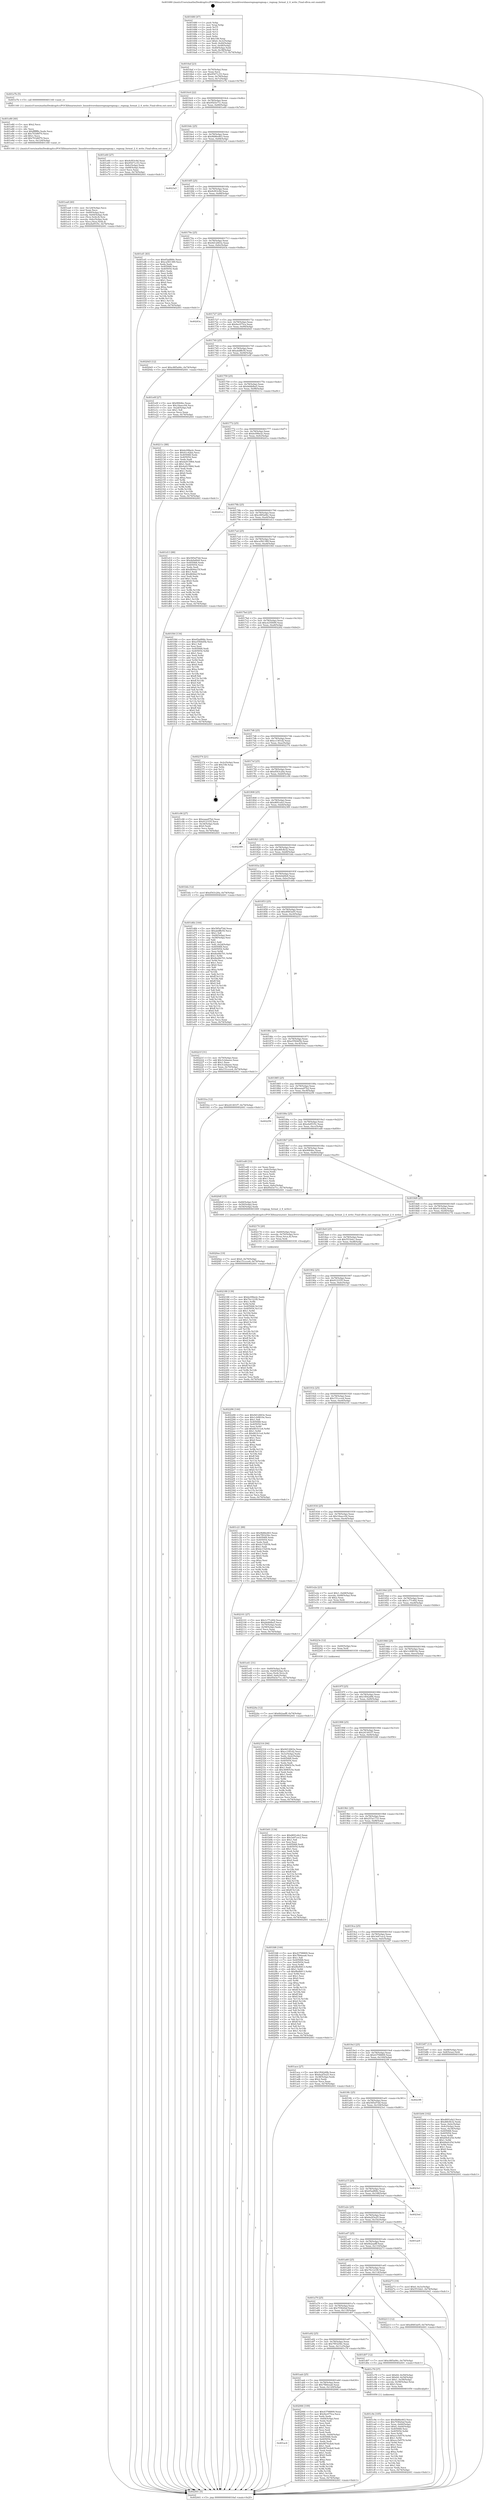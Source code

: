 digraph "0x401680" {
  label = "0x401680 (/mnt/c/Users/mathe/Desktop/tcc/POCII/binaries/extr_linuxdriversbaseregmapregmap.c_regmap_format_2_6_write_Final-ollvm.out::main(0))"
  labelloc = "t"
  node[shape=record]

  Entry [label="",width=0.3,height=0.3,shape=circle,fillcolor=black,style=filled]
  "0x4016af" [label="{
     0x4016af [23]\l
     | [instrs]\l
     &nbsp;&nbsp;0x4016af \<+3\>: mov -0x74(%rbp),%eax\l
     &nbsp;&nbsp;0x4016b2 \<+2\>: mov %eax,%ecx\l
     &nbsp;&nbsp;0x4016b4 \<+6\>: sub $0x95471c53,%ecx\l
     &nbsp;&nbsp;0x4016ba \<+3\>: mov %eax,-0x78(%rbp)\l
     &nbsp;&nbsp;0x4016bd \<+3\>: mov %ecx,-0x7c(%rbp)\l
     &nbsp;&nbsp;0x4016c0 \<+6\>: je 0000000000401e7b \<main+0x7fb\>\l
  }"]
  "0x401e7b" [label="{
     0x401e7b [5]\l
     | [instrs]\l
     &nbsp;&nbsp;0x401e7b \<+5\>: call 0000000000401160 \<next_i\>\l
     | [calls]\l
     &nbsp;&nbsp;0x401160 \{1\} (/mnt/c/Users/mathe/Desktop/tcc/POCII/binaries/extr_linuxdriversbaseregmapregmap.c_regmap_format_2_6_write_Final-ollvm.out::next_i)\l
  }"]
  "0x4016c6" [label="{
     0x4016c6 [22]\l
     | [instrs]\l
     &nbsp;&nbsp;0x4016c6 \<+5\>: jmp 00000000004016cb \<main+0x4b\>\l
     &nbsp;&nbsp;0x4016cb \<+3\>: mov -0x78(%rbp),%eax\l
     &nbsp;&nbsp;0x4016ce \<+5\>: sub $0x95d3e71c,%eax\l
     &nbsp;&nbsp;0x4016d3 \<+3\>: mov %eax,-0x80(%rbp)\l
     &nbsp;&nbsp;0x4016d6 \<+6\>: je 0000000000401e60 \<main+0x7e0\>\l
  }"]
  Exit [label="",width=0.3,height=0.3,shape=circle,fillcolor=black,style=filled,peripheries=2]
  "0x401e60" [label="{
     0x401e60 [27]\l
     | [instrs]\l
     &nbsp;&nbsp;0x401e60 \<+5\>: mov $0x9cf03c9d,%eax\l
     &nbsp;&nbsp;0x401e65 \<+5\>: mov $0x95471c53,%ecx\l
     &nbsp;&nbsp;0x401e6a \<+3\>: mov -0x6c(%rbp),%edx\l
     &nbsp;&nbsp;0x401e6d \<+3\>: cmp -0x68(%rbp),%edx\l
     &nbsp;&nbsp;0x401e70 \<+3\>: cmovl %ecx,%eax\l
     &nbsp;&nbsp;0x401e73 \<+3\>: mov %eax,-0x74(%rbp)\l
     &nbsp;&nbsp;0x401e76 \<+5\>: jmp 0000000000402441 \<main+0xdc1\>\l
  }"]
  "0x4016dc" [label="{
     0x4016dc [25]\l
     | [instrs]\l
     &nbsp;&nbsp;0x4016dc \<+5\>: jmp 00000000004016e1 \<main+0x61\>\l
     &nbsp;&nbsp;0x4016e1 \<+3\>: mov -0x78(%rbp),%eax\l
     &nbsp;&nbsp;0x4016e4 \<+5\>: sub $0x9b86e463,%eax\l
     &nbsp;&nbsp;0x4016e9 \<+6\>: mov %eax,-0x84(%rbp)\l
     &nbsp;&nbsp;0x4016ef \<+6\>: je 00000000004023a5 \<main+0xd25\>\l
  }"]
  "0x40224a" [label="{
     0x40224a [12]\l
     | [instrs]\l
     &nbsp;&nbsp;0x40224a \<+7\>: movl $0x6b2aafff,-0x74(%rbp)\l
     &nbsp;&nbsp;0x402251 \<+5\>: jmp 0000000000402441 \<main+0xdc1\>\l
  }"]
  "0x4023a5" [label="{
     0x4023a5\l
  }", style=dashed]
  "0x4016f5" [label="{
     0x4016f5 [25]\l
     | [instrs]\l
     &nbsp;&nbsp;0x4016f5 \<+5\>: jmp 00000000004016fa \<main+0x7a\>\l
     &nbsp;&nbsp;0x4016fa \<+3\>: mov -0x78(%rbp),%eax\l
     &nbsp;&nbsp;0x4016fd \<+5\>: sub $0x9cf03c9d,%eax\l
     &nbsp;&nbsp;0x401702 \<+6\>: mov %eax,-0x88(%rbp)\l
     &nbsp;&nbsp;0x401708 \<+6\>: je 0000000000401ef1 \<main+0x871\>\l
  }"]
  "0x402188" [label="{
     0x402188 [139]\l
     | [instrs]\l
     &nbsp;&nbsp;0x402188 \<+5\>: mov $0xbc09be2c,%edx\l
     &nbsp;&nbsp;0x40218d \<+5\>: mov $0x70c121f0,%esi\l
     &nbsp;&nbsp;0x402192 \<+3\>: mov $0x1,%r8b\l
     &nbsp;&nbsp;0x402195 \<+3\>: xor %r9d,%r9d\l
     &nbsp;&nbsp;0x402198 \<+8\>: mov 0x405068,%r10d\l
     &nbsp;&nbsp;0x4021a0 \<+8\>: mov 0x405054,%r11d\l
     &nbsp;&nbsp;0x4021a8 \<+4\>: sub $0x1,%r9d\l
     &nbsp;&nbsp;0x4021ac \<+3\>: mov %r10d,%ebx\l
     &nbsp;&nbsp;0x4021af \<+3\>: add %r9d,%ebx\l
     &nbsp;&nbsp;0x4021b2 \<+4\>: imul %ebx,%r10d\l
     &nbsp;&nbsp;0x4021b6 \<+4\>: and $0x1,%r10d\l
     &nbsp;&nbsp;0x4021ba \<+4\>: cmp $0x0,%r10d\l
     &nbsp;&nbsp;0x4021be \<+4\>: sete %r14b\l
     &nbsp;&nbsp;0x4021c2 \<+4\>: cmp $0xa,%r11d\l
     &nbsp;&nbsp;0x4021c6 \<+4\>: setl %r15b\l
     &nbsp;&nbsp;0x4021ca \<+3\>: mov %r14b,%r12b\l
     &nbsp;&nbsp;0x4021cd \<+4\>: xor $0xff,%r12b\l
     &nbsp;&nbsp;0x4021d1 \<+3\>: mov %r15b,%r13b\l
     &nbsp;&nbsp;0x4021d4 \<+4\>: xor $0xff,%r13b\l
     &nbsp;&nbsp;0x4021d8 \<+4\>: xor $0x0,%r8b\l
     &nbsp;&nbsp;0x4021dc \<+3\>: mov %r12b,%al\l
     &nbsp;&nbsp;0x4021df \<+2\>: and $0x0,%al\l
     &nbsp;&nbsp;0x4021e1 \<+3\>: and %r8b,%r14b\l
     &nbsp;&nbsp;0x4021e4 \<+3\>: mov %r13b,%cl\l
     &nbsp;&nbsp;0x4021e7 \<+3\>: and $0x0,%cl\l
     &nbsp;&nbsp;0x4021ea \<+3\>: and %r8b,%r15b\l
     &nbsp;&nbsp;0x4021ed \<+3\>: or %r14b,%al\l
     &nbsp;&nbsp;0x4021f0 \<+3\>: or %r15b,%cl\l
     &nbsp;&nbsp;0x4021f3 \<+2\>: xor %cl,%al\l
     &nbsp;&nbsp;0x4021f5 \<+3\>: or %r13b,%r12b\l
     &nbsp;&nbsp;0x4021f8 \<+4\>: xor $0xff,%r12b\l
     &nbsp;&nbsp;0x4021fc \<+4\>: or $0x0,%r8b\l
     &nbsp;&nbsp;0x402200 \<+3\>: and %r8b,%r12b\l
     &nbsp;&nbsp;0x402203 \<+3\>: or %r12b,%al\l
     &nbsp;&nbsp;0x402206 \<+2\>: test $0x1,%al\l
     &nbsp;&nbsp;0x402208 \<+3\>: cmovne %esi,%edx\l
     &nbsp;&nbsp;0x40220b \<+3\>: mov %edx,-0x74(%rbp)\l
     &nbsp;&nbsp;0x40220e \<+5\>: jmp 0000000000402441 \<main+0xdc1\>\l
  }"]
  "0x401ef1" [label="{
     0x401ef1 [83]\l
     | [instrs]\l
     &nbsp;&nbsp;0x401ef1 \<+5\>: mov $0x65adf68c,%eax\l
     &nbsp;&nbsp;0x401ef6 \<+5\>: mov $0xca561389,%ecx\l
     &nbsp;&nbsp;0x401efb \<+2\>: xor %edx,%edx\l
     &nbsp;&nbsp;0x401efd \<+7\>: mov 0x405068,%esi\l
     &nbsp;&nbsp;0x401f04 \<+7\>: mov 0x405054,%edi\l
     &nbsp;&nbsp;0x401f0b \<+3\>: sub $0x1,%edx\l
     &nbsp;&nbsp;0x401f0e \<+3\>: mov %esi,%r8d\l
     &nbsp;&nbsp;0x401f11 \<+3\>: add %edx,%r8d\l
     &nbsp;&nbsp;0x401f14 \<+4\>: imul %r8d,%esi\l
     &nbsp;&nbsp;0x401f18 \<+3\>: and $0x1,%esi\l
     &nbsp;&nbsp;0x401f1b \<+3\>: cmp $0x0,%esi\l
     &nbsp;&nbsp;0x401f1e \<+4\>: sete %r9b\l
     &nbsp;&nbsp;0x401f22 \<+3\>: cmp $0xa,%edi\l
     &nbsp;&nbsp;0x401f25 \<+4\>: setl %r10b\l
     &nbsp;&nbsp;0x401f29 \<+3\>: mov %r9b,%r11b\l
     &nbsp;&nbsp;0x401f2c \<+3\>: and %r10b,%r11b\l
     &nbsp;&nbsp;0x401f2f \<+3\>: xor %r10b,%r9b\l
     &nbsp;&nbsp;0x401f32 \<+3\>: or %r9b,%r11b\l
     &nbsp;&nbsp;0x401f35 \<+4\>: test $0x1,%r11b\l
     &nbsp;&nbsp;0x401f39 \<+3\>: cmovne %ecx,%eax\l
     &nbsp;&nbsp;0x401f3c \<+3\>: mov %eax,-0x74(%rbp)\l
     &nbsp;&nbsp;0x401f3f \<+5\>: jmp 0000000000402441 \<main+0xdc1\>\l
  }"]
  "0x40170e" [label="{
     0x40170e [25]\l
     | [instrs]\l
     &nbsp;&nbsp;0x40170e \<+5\>: jmp 0000000000401713 \<main+0x93\>\l
     &nbsp;&nbsp;0x401713 \<+3\>: mov -0x78(%rbp),%eax\l
     &nbsp;&nbsp;0x401716 \<+5\>: sub $0x9d12663e,%eax\l
     &nbsp;&nbsp;0x40171b \<+6\>: mov %eax,-0x8c(%rbp)\l
     &nbsp;&nbsp;0x401721 \<+6\>: je 000000000040243a \<main+0xdba\>\l
  }"]
  "0x4020ee" [label="{
     0x4020ee [19]\l
     | [instrs]\l
     &nbsp;&nbsp;0x4020ee \<+7\>: movl $0x0,-0x70(%rbp)\l
     &nbsp;&nbsp;0x4020f5 \<+7\>: movl $0x151ccce4,-0x74(%rbp)\l
     &nbsp;&nbsp;0x4020fc \<+5\>: jmp 0000000000402441 \<main+0xdc1\>\l
  }"]
  "0x40243a" [label="{
     0x40243a\l
  }", style=dashed]
  "0x401727" [label="{
     0x401727 [25]\l
     | [instrs]\l
     &nbsp;&nbsp;0x401727 \<+5\>: jmp 000000000040172c \<main+0xac\>\l
     &nbsp;&nbsp;0x40172c \<+3\>: mov -0x78(%rbp),%eax\l
     &nbsp;&nbsp;0x40172f \<+5\>: sub $0x9ec075ca,%eax\l
     &nbsp;&nbsp;0x401734 \<+6\>: mov %eax,-0x90(%rbp)\l
     &nbsp;&nbsp;0x40173a \<+6\>: je 00000000004020d3 \<main+0xa53\>\l
  }"]
  "0x401ac4" [label="{
     0x401ac4\l
  }", style=dashed]
  "0x4020d3" [label="{
     0x4020d3 [12]\l
     | [instrs]\l
     &nbsp;&nbsp;0x4020d3 \<+7\>: movl $0xc885a06c,-0x74(%rbp)\l
     &nbsp;&nbsp;0x4020da \<+5\>: jmp 0000000000402441 \<main+0xdc1\>\l
  }"]
  "0x401740" [label="{
     0x401740 [25]\l
     | [instrs]\l
     &nbsp;&nbsp;0x401740 \<+5\>: jmp 0000000000401745 \<main+0xc5\>\l
     &nbsp;&nbsp;0x401745 \<+3\>: mov -0x78(%rbp),%eax\l
     &nbsp;&nbsp;0x401748 \<+5\>: sub $0xabdffe54,%eax\l
     &nbsp;&nbsp;0x40174d \<+6\>: mov %eax,-0x94(%rbp)\l
     &nbsp;&nbsp;0x401753 \<+6\>: je 0000000000401e0f \<main+0x78f\>\l
  }"]
  "0x402066" [label="{
     0x402066 [109]\l
     | [instrs]\l
     &nbsp;&nbsp;0x402066 \<+5\>: mov $0x43798809,%eax\l
     &nbsp;&nbsp;0x40206b \<+5\>: mov $0x9ec075ca,%ecx\l
     &nbsp;&nbsp;0x402070 \<+2\>: xor %edx,%edx\l
     &nbsp;&nbsp;0x402072 \<+3\>: mov -0x64(%rbp),%esi\l
     &nbsp;&nbsp;0x402075 \<+2\>: mov %edx,%edi\l
     &nbsp;&nbsp;0x402077 \<+2\>: sub %esi,%edi\l
     &nbsp;&nbsp;0x402079 \<+2\>: mov %edx,%esi\l
     &nbsp;&nbsp;0x40207b \<+3\>: sub $0x1,%esi\l
     &nbsp;&nbsp;0x40207e \<+2\>: add %esi,%edi\l
     &nbsp;&nbsp;0x402080 \<+2\>: sub %edi,%edx\l
     &nbsp;&nbsp;0x402082 \<+3\>: mov %edx,-0x64(%rbp)\l
     &nbsp;&nbsp;0x402085 \<+7\>: mov 0x405068,%edx\l
     &nbsp;&nbsp;0x40208c \<+7\>: mov 0x405054,%esi\l
     &nbsp;&nbsp;0x402093 \<+2\>: mov %edx,%edi\l
     &nbsp;&nbsp;0x402095 \<+6\>: sub $0x9674cde8,%edi\l
     &nbsp;&nbsp;0x40209b \<+3\>: sub $0x1,%edi\l
     &nbsp;&nbsp;0x40209e \<+6\>: add $0x9674cde8,%edi\l
     &nbsp;&nbsp;0x4020a4 \<+3\>: imul %edi,%edx\l
     &nbsp;&nbsp;0x4020a7 \<+3\>: and $0x1,%edx\l
     &nbsp;&nbsp;0x4020aa \<+3\>: cmp $0x0,%edx\l
     &nbsp;&nbsp;0x4020ad \<+4\>: sete %r8b\l
     &nbsp;&nbsp;0x4020b1 \<+3\>: cmp $0xa,%esi\l
     &nbsp;&nbsp;0x4020b4 \<+4\>: setl %r9b\l
     &nbsp;&nbsp;0x4020b8 \<+3\>: mov %r8b,%r10b\l
     &nbsp;&nbsp;0x4020bb \<+3\>: and %r9b,%r10b\l
     &nbsp;&nbsp;0x4020be \<+3\>: xor %r9b,%r8b\l
     &nbsp;&nbsp;0x4020c1 \<+3\>: or %r8b,%r10b\l
     &nbsp;&nbsp;0x4020c4 \<+4\>: test $0x1,%r10b\l
     &nbsp;&nbsp;0x4020c8 \<+3\>: cmovne %ecx,%eax\l
     &nbsp;&nbsp;0x4020cb \<+3\>: mov %eax,-0x74(%rbp)\l
     &nbsp;&nbsp;0x4020ce \<+5\>: jmp 0000000000402441 \<main+0xdc1\>\l
  }"]
  "0x401e0f" [label="{
     0x401e0f [27]\l
     | [instrs]\l
     &nbsp;&nbsp;0x401e0f \<+5\>: mov $0x9064bc,%eax\l
     &nbsp;&nbsp;0x401e14 \<+5\>: mov $0x18aacc04,%ecx\l
     &nbsp;&nbsp;0x401e19 \<+3\>: mov -0x2d(%rbp),%dl\l
     &nbsp;&nbsp;0x401e1c \<+3\>: test $0x1,%dl\l
     &nbsp;&nbsp;0x401e1f \<+3\>: cmovne %ecx,%eax\l
     &nbsp;&nbsp;0x401e22 \<+3\>: mov %eax,-0x74(%rbp)\l
     &nbsp;&nbsp;0x401e25 \<+5\>: jmp 0000000000402441 \<main+0xdc1\>\l
  }"]
  "0x401759" [label="{
     0x401759 [25]\l
     | [instrs]\l
     &nbsp;&nbsp;0x401759 \<+5\>: jmp 000000000040175e \<main+0xde\>\l
     &nbsp;&nbsp;0x40175e \<+3\>: mov -0x78(%rbp),%eax\l
     &nbsp;&nbsp;0x401761 \<+5\>: sub $0xb6dbfba5,%eax\l
     &nbsp;&nbsp;0x401766 \<+6\>: mov %eax,-0x98(%rbp)\l
     &nbsp;&nbsp;0x40176c \<+6\>: je 000000000040211c \<main+0xa9c\>\l
  }"]
  "0x401ea8" [label="{
     0x401ea8 [40]\l
     | [instrs]\l
     &nbsp;&nbsp;0x401ea8 \<+6\>: mov -0x124(%rbp),%ecx\l
     &nbsp;&nbsp;0x401eae \<+3\>: imul %eax,%ecx\l
     &nbsp;&nbsp;0x401eb1 \<+4\>: mov -0x60(%rbp),%rsi\l
     &nbsp;&nbsp;0x401eb5 \<+4\>: movslq -0x64(%rbp),%rdi\l
     &nbsp;&nbsp;0x401eb9 \<+4\>: mov (%rsi,%rdi,8),%rsi\l
     &nbsp;&nbsp;0x401ebd \<+4\>: movslq -0x6c(%rbp),%rdi\l
     &nbsp;&nbsp;0x401ec1 \<+3\>: mov %ecx,(%rsi,%rdi,4)\l
     &nbsp;&nbsp;0x401ec4 \<+7\>: movl $0xefa9535c,-0x74(%rbp)\l
     &nbsp;&nbsp;0x401ecb \<+5\>: jmp 0000000000402441 \<main+0xdc1\>\l
  }"]
  "0x40211c" [label="{
     0x40211c [88]\l
     | [instrs]\l
     &nbsp;&nbsp;0x40211c \<+5\>: mov $0xbc09be2c,%eax\l
     &nbsp;&nbsp;0x402121 \<+5\>: mov $0x41c42ba,%ecx\l
     &nbsp;&nbsp;0x402126 \<+7\>: mov 0x405068,%edx\l
     &nbsp;&nbsp;0x40212d \<+7\>: mov 0x405054,%esi\l
     &nbsp;&nbsp;0x402134 \<+2\>: mov %edx,%edi\l
     &nbsp;&nbsp;0x402136 \<+6\>: sub $0x4a915964,%edi\l
     &nbsp;&nbsp;0x40213c \<+3\>: sub $0x1,%edi\l
     &nbsp;&nbsp;0x40213f \<+6\>: add $0x4a915964,%edi\l
     &nbsp;&nbsp;0x402145 \<+3\>: imul %edi,%edx\l
     &nbsp;&nbsp;0x402148 \<+3\>: and $0x1,%edx\l
     &nbsp;&nbsp;0x40214b \<+3\>: cmp $0x0,%edx\l
     &nbsp;&nbsp;0x40214e \<+4\>: sete %r8b\l
     &nbsp;&nbsp;0x402152 \<+3\>: cmp $0xa,%esi\l
     &nbsp;&nbsp;0x402155 \<+4\>: setl %r9b\l
     &nbsp;&nbsp;0x402159 \<+3\>: mov %r8b,%r10b\l
     &nbsp;&nbsp;0x40215c \<+3\>: and %r9b,%r10b\l
     &nbsp;&nbsp;0x40215f \<+3\>: xor %r9b,%r8b\l
     &nbsp;&nbsp;0x402162 \<+3\>: or %r8b,%r10b\l
     &nbsp;&nbsp;0x402165 \<+4\>: test $0x1,%r10b\l
     &nbsp;&nbsp;0x402169 \<+3\>: cmovne %ecx,%eax\l
     &nbsp;&nbsp;0x40216c \<+3\>: mov %eax,-0x74(%rbp)\l
     &nbsp;&nbsp;0x40216f \<+5\>: jmp 0000000000402441 \<main+0xdc1\>\l
  }"]
  "0x401772" [label="{
     0x401772 [25]\l
     | [instrs]\l
     &nbsp;&nbsp;0x401772 \<+5\>: jmp 0000000000401777 \<main+0xf7\>\l
     &nbsp;&nbsp;0x401777 \<+3\>: mov -0x78(%rbp),%eax\l
     &nbsp;&nbsp;0x40177a \<+5\>: sub $0xbc09be2c,%eax\l
     &nbsp;&nbsp;0x40177f \<+6\>: mov %eax,-0x9c(%rbp)\l
     &nbsp;&nbsp;0x401785 \<+6\>: je 000000000040241a \<main+0xd9a\>\l
  }"]
  "0x401e80" [label="{
     0x401e80 [40]\l
     | [instrs]\l
     &nbsp;&nbsp;0x401e80 \<+5\>: mov $0x2,%ecx\l
     &nbsp;&nbsp;0x401e85 \<+1\>: cltd\l
     &nbsp;&nbsp;0x401e86 \<+2\>: idiv %ecx\l
     &nbsp;&nbsp;0x401e88 \<+6\>: imul $0xfffffffe,%edx,%ecx\l
     &nbsp;&nbsp;0x401e8e \<+6\>: sub $0x703d6f70,%ecx\l
     &nbsp;&nbsp;0x401e94 \<+3\>: add $0x1,%ecx\l
     &nbsp;&nbsp;0x401e97 \<+6\>: add $0x703d6f70,%ecx\l
     &nbsp;&nbsp;0x401e9d \<+6\>: mov %ecx,-0x124(%rbp)\l
     &nbsp;&nbsp;0x401ea3 \<+5\>: call 0000000000401160 \<next_i\>\l
     | [calls]\l
     &nbsp;&nbsp;0x401160 \{1\} (/mnt/c/Users/mathe/Desktop/tcc/POCII/binaries/extr_linuxdriversbaseregmapregmap.c_regmap_format_2_6_write_Final-ollvm.out::next_i)\l
  }"]
  "0x40241a" [label="{
     0x40241a\l
  }", style=dashed]
  "0x40178b" [label="{
     0x40178b [25]\l
     | [instrs]\l
     &nbsp;&nbsp;0x40178b \<+5\>: jmp 0000000000401790 \<main+0x110\>\l
     &nbsp;&nbsp;0x401790 \<+3\>: mov -0x78(%rbp),%eax\l
     &nbsp;&nbsp;0x401793 \<+5\>: sub $0xc885a06c,%eax\l
     &nbsp;&nbsp;0x401798 \<+6\>: mov %eax,-0xa0(%rbp)\l
     &nbsp;&nbsp;0x40179e \<+6\>: je 0000000000401d13 \<main+0x693\>\l
  }"]
  "0x401e41" [label="{
     0x401e41 [31]\l
     | [instrs]\l
     &nbsp;&nbsp;0x401e41 \<+4\>: mov -0x60(%rbp),%rdi\l
     &nbsp;&nbsp;0x401e45 \<+4\>: movslq -0x64(%rbp),%rcx\l
     &nbsp;&nbsp;0x401e49 \<+4\>: mov %rax,(%rdi,%rcx,8)\l
     &nbsp;&nbsp;0x401e4d \<+7\>: movl $0x0,-0x6c(%rbp)\l
     &nbsp;&nbsp;0x401e54 \<+7\>: movl $0x95d3e71c,-0x74(%rbp)\l
     &nbsp;&nbsp;0x401e5b \<+5\>: jmp 0000000000402441 \<main+0xdc1\>\l
  }"]
  "0x401d13" [label="{
     0x401d13 [88]\l
     | [instrs]\l
     &nbsp;&nbsp;0x401d13 \<+5\>: mov $0x585ef7dd,%eax\l
     &nbsp;&nbsp;0x401d18 \<+5\>: mov $0xdefa6fe8,%ecx\l
     &nbsp;&nbsp;0x401d1d \<+7\>: mov 0x405068,%edx\l
     &nbsp;&nbsp;0x401d24 \<+7\>: mov 0x405054,%esi\l
     &nbsp;&nbsp;0x401d2b \<+2\>: mov %edx,%edi\l
     &nbsp;&nbsp;0x401d2d \<+6\>: add $0xdb9da15f,%edi\l
     &nbsp;&nbsp;0x401d33 \<+3\>: sub $0x1,%edi\l
     &nbsp;&nbsp;0x401d36 \<+6\>: sub $0xdb9da15f,%edi\l
     &nbsp;&nbsp;0x401d3c \<+3\>: imul %edi,%edx\l
     &nbsp;&nbsp;0x401d3f \<+3\>: and $0x1,%edx\l
     &nbsp;&nbsp;0x401d42 \<+3\>: cmp $0x0,%edx\l
     &nbsp;&nbsp;0x401d45 \<+4\>: sete %r8b\l
     &nbsp;&nbsp;0x401d49 \<+3\>: cmp $0xa,%esi\l
     &nbsp;&nbsp;0x401d4c \<+4\>: setl %r9b\l
     &nbsp;&nbsp;0x401d50 \<+3\>: mov %r8b,%r10b\l
     &nbsp;&nbsp;0x401d53 \<+3\>: and %r9b,%r10b\l
     &nbsp;&nbsp;0x401d56 \<+3\>: xor %r9b,%r8b\l
     &nbsp;&nbsp;0x401d59 \<+3\>: or %r8b,%r10b\l
     &nbsp;&nbsp;0x401d5c \<+4\>: test $0x1,%r10b\l
     &nbsp;&nbsp;0x401d60 \<+3\>: cmovne %ecx,%eax\l
     &nbsp;&nbsp;0x401d63 \<+3\>: mov %eax,-0x74(%rbp)\l
     &nbsp;&nbsp;0x401d66 \<+5\>: jmp 0000000000402441 \<main+0xdc1\>\l
  }"]
  "0x4017a4" [label="{
     0x4017a4 [25]\l
     | [instrs]\l
     &nbsp;&nbsp;0x4017a4 \<+5\>: jmp 00000000004017a9 \<main+0x129\>\l
     &nbsp;&nbsp;0x4017a9 \<+3\>: mov -0x78(%rbp),%eax\l
     &nbsp;&nbsp;0x4017ac \<+5\>: sub $0xca561389,%eax\l
     &nbsp;&nbsp;0x4017b1 \<+6\>: mov %eax,-0xa4(%rbp)\l
     &nbsp;&nbsp;0x4017b7 \<+6\>: je 0000000000401f44 \<main+0x8c4\>\l
  }"]
  "0x401c9e" [label="{
     0x401c9e [105]\l
     | [instrs]\l
     &nbsp;&nbsp;0x401c9e \<+5\>: mov $0x9b86e463,%ecx\l
     &nbsp;&nbsp;0x401ca3 \<+5\>: mov $0x7f3820af,%edx\l
     &nbsp;&nbsp;0x401ca8 \<+4\>: mov %rax,-0x60(%rbp)\l
     &nbsp;&nbsp;0x401cac \<+7\>: movl $0x0,-0x64(%rbp)\l
     &nbsp;&nbsp;0x401cb3 \<+7\>: mov 0x405068,%esi\l
     &nbsp;&nbsp;0x401cba \<+8\>: mov 0x405054,%r8d\l
     &nbsp;&nbsp;0x401cc2 \<+3\>: mov %esi,%r9d\l
     &nbsp;&nbsp;0x401cc5 \<+7\>: add $0xecc5d579,%r9d\l
     &nbsp;&nbsp;0x401ccc \<+4\>: sub $0x1,%r9d\l
     &nbsp;&nbsp;0x401cd0 \<+7\>: sub $0xecc5d579,%r9d\l
     &nbsp;&nbsp;0x401cd7 \<+4\>: imul %r9d,%esi\l
     &nbsp;&nbsp;0x401cdb \<+3\>: and $0x1,%esi\l
     &nbsp;&nbsp;0x401cde \<+3\>: cmp $0x0,%esi\l
     &nbsp;&nbsp;0x401ce1 \<+4\>: sete %r10b\l
     &nbsp;&nbsp;0x401ce5 \<+4\>: cmp $0xa,%r8d\l
     &nbsp;&nbsp;0x401ce9 \<+4\>: setl %r11b\l
     &nbsp;&nbsp;0x401ced \<+3\>: mov %r10b,%bl\l
     &nbsp;&nbsp;0x401cf0 \<+3\>: and %r11b,%bl\l
     &nbsp;&nbsp;0x401cf3 \<+3\>: xor %r11b,%r10b\l
     &nbsp;&nbsp;0x401cf6 \<+3\>: or %r10b,%bl\l
     &nbsp;&nbsp;0x401cf9 \<+3\>: test $0x1,%bl\l
     &nbsp;&nbsp;0x401cfc \<+3\>: cmovne %edx,%ecx\l
     &nbsp;&nbsp;0x401cff \<+3\>: mov %ecx,-0x74(%rbp)\l
     &nbsp;&nbsp;0x401d02 \<+5\>: jmp 0000000000402441 \<main+0xdc1\>\l
  }"]
  "0x401f44" [label="{
     0x401f44 [134]\l
     | [instrs]\l
     &nbsp;&nbsp;0x401f44 \<+5\>: mov $0x65adf68c,%eax\l
     &nbsp;&nbsp;0x401f49 \<+5\>: mov $0xe5564d5b,%ecx\l
     &nbsp;&nbsp;0x401f4e \<+2\>: mov $0x1,%dl\l
     &nbsp;&nbsp;0x401f50 \<+2\>: xor %esi,%esi\l
     &nbsp;&nbsp;0x401f52 \<+7\>: mov 0x405068,%edi\l
     &nbsp;&nbsp;0x401f59 \<+8\>: mov 0x405054,%r8d\l
     &nbsp;&nbsp;0x401f61 \<+3\>: sub $0x1,%esi\l
     &nbsp;&nbsp;0x401f64 \<+3\>: mov %edi,%r9d\l
     &nbsp;&nbsp;0x401f67 \<+3\>: add %esi,%r9d\l
     &nbsp;&nbsp;0x401f6a \<+4\>: imul %r9d,%edi\l
     &nbsp;&nbsp;0x401f6e \<+3\>: and $0x1,%edi\l
     &nbsp;&nbsp;0x401f71 \<+3\>: cmp $0x0,%edi\l
     &nbsp;&nbsp;0x401f74 \<+4\>: sete %r10b\l
     &nbsp;&nbsp;0x401f78 \<+4\>: cmp $0xa,%r8d\l
     &nbsp;&nbsp;0x401f7c \<+4\>: setl %r11b\l
     &nbsp;&nbsp;0x401f80 \<+3\>: mov %r10b,%bl\l
     &nbsp;&nbsp;0x401f83 \<+3\>: xor $0xff,%bl\l
     &nbsp;&nbsp;0x401f86 \<+3\>: mov %r11b,%r14b\l
     &nbsp;&nbsp;0x401f89 \<+4\>: xor $0xff,%r14b\l
     &nbsp;&nbsp;0x401f8d \<+3\>: xor $0x0,%dl\l
     &nbsp;&nbsp;0x401f90 \<+3\>: mov %bl,%r15b\l
     &nbsp;&nbsp;0x401f93 \<+4\>: and $0x0,%r15b\l
     &nbsp;&nbsp;0x401f97 \<+3\>: and %dl,%r10b\l
     &nbsp;&nbsp;0x401f9a \<+3\>: mov %r14b,%r12b\l
     &nbsp;&nbsp;0x401f9d \<+4\>: and $0x0,%r12b\l
     &nbsp;&nbsp;0x401fa1 \<+3\>: and %dl,%r11b\l
     &nbsp;&nbsp;0x401fa4 \<+3\>: or %r10b,%r15b\l
     &nbsp;&nbsp;0x401fa7 \<+3\>: or %r11b,%r12b\l
     &nbsp;&nbsp;0x401faa \<+3\>: xor %r12b,%r15b\l
     &nbsp;&nbsp;0x401fad \<+3\>: or %r14b,%bl\l
     &nbsp;&nbsp;0x401fb0 \<+3\>: xor $0xff,%bl\l
     &nbsp;&nbsp;0x401fb3 \<+3\>: or $0x0,%dl\l
     &nbsp;&nbsp;0x401fb6 \<+2\>: and %dl,%bl\l
     &nbsp;&nbsp;0x401fb8 \<+3\>: or %bl,%r15b\l
     &nbsp;&nbsp;0x401fbb \<+4\>: test $0x1,%r15b\l
     &nbsp;&nbsp;0x401fbf \<+3\>: cmovne %ecx,%eax\l
     &nbsp;&nbsp;0x401fc2 \<+3\>: mov %eax,-0x74(%rbp)\l
     &nbsp;&nbsp;0x401fc5 \<+5\>: jmp 0000000000402441 \<main+0xdc1\>\l
  }"]
  "0x4017bd" [label="{
     0x4017bd [25]\l
     | [instrs]\l
     &nbsp;&nbsp;0x4017bd \<+5\>: jmp 00000000004017c2 \<main+0x142\>\l
     &nbsp;&nbsp;0x4017c2 \<+3\>: mov -0x78(%rbp),%eax\l
     &nbsp;&nbsp;0x4017c5 \<+5\>: sub $0xcb35f499,%eax\l
     &nbsp;&nbsp;0x4017ca \<+6\>: mov %eax,-0xa8(%rbp)\l
     &nbsp;&nbsp;0x4017d0 \<+6\>: je 0000000000402262 \<main+0xbe2\>\l
  }"]
  "0x401aab" [label="{
     0x401aab [25]\l
     | [instrs]\l
     &nbsp;&nbsp;0x401aab \<+5\>: jmp 0000000000401ab0 \<main+0x430\>\l
     &nbsp;&nbsp;0x401ab0 \<+3\>: mov -0x78(%rbp),%eax\l
     &nbsp;&nbsp;0x401ab3 \<+5\>: sub $0x7fb6eea6,%eax\l
     &nbsp;&nbsp;0x401ab8 \<+6\>: mov %eax,-0x120(%rbp)\l
     &nbsp;&nbsp;0x401abe \<+6\>: je 0000000000402066 \<main+0x9e6\>\l
  }"]
  "0x402262" [label="{
     0x402262\l
  }", style=dashed]
  "0x4017d6" [label="{
     0x4017d6 [25]\l
     | [instrs]\l
     &nbsp;&nbsp;0x4017d6 \<+5\>: jmp 00000000004017db \<main+0x15b\>\l
     &nbsp;&nbsp;0x4017db \<+3\>: mov -0x78(%rbp),%eax\l
     &nbsp;&nbsp;0x4017de \<+5\>: sub $0xcc14f1d2,%eax\l
     &nbsp;&nbsp;0x4017e3 \<+6\>: mov %eax,-0xac(%rbp)\l
     &nbsp;&nbsp;0x4017e9 \<+6\>: je 0000000000402374 \<main+0xcf4\>\l
  }"]
  "0x401c79" [label="{
     0x401c79 [37]\l
     | [instrs]\l
     &nbsp;&nbsp;0x401c79 \<+7\>: movl $0x64,-0x50(%rbp)\l
     &nbsp;&nbsp;0x401c80 \<+7\>: movl $0x64,-0x54(%rbp)\l
     &nbsp;&nbsp;0x401c87 \<+7\>: movl $0x1,-0x58(%rbp)\l
     &nbsp;&nbsp;0x401c8e \<+4\>: movslq -0x58(%rbp),%rax\l
     &nbsp;&nbsp;0x401c92 \<+4\>: shl $0x3,%rax\l
     &nbsp;&nbsp;0x401c96 \<+3\>: mov %rax,%rdi\l
     &nbsp;&nbsp;0x401c99 \<+5\>: call 0000000000401050 \<malloc@plt\>\l
     | [calls]\l
     &nbsp;&nbsp;0x401050 \{1\} (unknown)\l
  }"]
  "0x402374" [label="{
     0x402374 [21]\l
     | [instrs]\l
     &nbsp;&nbsp;0x402374 \<+3\>: mov -0x2c(%rbp),%eax\l
     &nbsp;&nbsp;0x402377 \<+7\>: add $0x108,%rsp\l
     &nbsp;&nbsp;0x40237e \<+1\>: pop %rbx\l
     &nbsp;&nbsp;0x40237f \<+2\>: pop %r12\l
     &nbsp;&nbsp;0x402381 \<+2\>: pop %r13\l
     &nbsp;&nbsp;0x402383 \<+2\>: pop %r14\l
     &nbsp;&nbsp;0x402385 \<+2\>: pop %r15\l
     &nbsp;&nbsp;0x402387 \<+1\>: pop %rbp\l
     &nbsp;&nbsp;0x402388 \<+1\>: ret\l
  }"]
  "0x4017ef" [label="{
     0x4017ef [25]\l
     | [instrs]\l
     &nbsp;&nbsp;0x4017ef \<+5\>: jmp 00000000004017f4 \<main+0x174\>\l
     &nbsp;&nbsp;0x4017f4 \<+3\>: mov -0x78(%rbp),%eax\l
     &nbsp;&nbsp;0x4017f7 \<+5\>: sub $0xd543c20a,%eax\l
     &nbsp;&nbsp;0x4017fc \<+6\>: mov %eax,-0xb0(%rbp)\l
     &nbsp;&nbsp;0x401802 \<+6\>: je 0000000000401c06 \<main+0x586\>\l
  }"]
  "0x401a92" [label="{
     0x401a92 [25]\l
     | [instrs]\l
     &nbsp;&nbsp;0x401a92 \<+5\>: jmp 0000000000401a97 \<main+0x417\>\l
     &nbsp;&nbsp;0x401a97 \<+3\>: mov -0x78(%rbp),%eax\l
     &nbsp;&nbsp;0x401a9a \<+5\>: sub $0x7f93256c,%eax\l
     &nbsp;&nbsp;0x401a9f \<+6\>: mov %eax,-0x11c(%rbp)\l
     &nbsp;&nbsp;0x401aa5 \<+6\>: je 0000000000401c79 \<main+0x5f9\>\l
  }"]
  "0x401c06" [label="{
     0x401c06 [27]\l
     | [instrs]\l
     &nbsp;&nbsp;0x401c06 \<+5\>: mov $0xeaaa97b2,%eax\l
     &nbsp;&nbsp;0x401c0b \<+5\>: mov $0x9121f35,%ecx\l
     &nbsp;&nbsp;0x401c10 \<+3\>: mov -0x34(%rbp),%edx\l
     &nbsp;&nbsp;0x401c13 \<+3\>: cmp $0x0,%edx\l
     &nbsp;&nbsp;0x401c16 \<+3\>: cmove %ecx,%eax\l
     &nbsp;&nbsp;0x401c19 \<+3\>: mov %eax,-0x74(%rbp)\l
     &nbsp;&nbsp;0x401c1c \<+5\>: jmp 0000000000402441 \<main+0xdc1\>\l
  }"]
  "0x401808" [label="{
     0x401808 [25]\l
     | [instrs]\l
     &nbsp;&nbsp;0x401808 \<+5\>: jmp 000000000040180d \<main+0x18d\>\l
     &nbsp;&nbsp;0x40180d \<+3\>: mov -0x78(%rbp),%eax\l
     &nbsp;&nbsp;0x401810 \<+5\>: sub $0xd691efa3,%eax\l
     &nbsp;&nbsp;0x401815 \<+6\>: mov %eax,-0xb4(%rbp)\l
     &nbsp;&nbsp;0x40181b \<+6\>: je 0000000000402389 \<main+0xd09\>\l
  }"]
  "0x401d07" [label="{
     0x401d07 [12]\l
     | [instrs]\l
     &nbsp;&nbsp;0x401d07 \<+7\>: movl $0xc885a06c,-0x74(%rbp)\l
     &nbsp;&nbsp;0x401d0e \<+5\>: jmp 0000000000402441 \<main+0xdc1\>\l
  }"]
  "0x402389" [label="{
     0x402389\l
  }", style=dashed]
  "0x401821" [label="{
     0x401821 [25]\l
     | [instrs]\l
     &nbsp;&nbsp;0x401821 \<+5\>: jmp 0000000000401826 \<main+0x1a6\>\l
     &nbsp;&nbsp;0x401826 \<+3\>: mov -0x78(%rbp),%eax\l
     &nbsp;&nbsp;0x401829 \<+5\>: sub $0xd6fcfb32,%eax\l
     &nbsp;&nbsp;0x40182e \<+6\>: mov %eax,-0xb8(%rbp)\l
     &nbsp;&nbsp;0x401834 \<+6\>: je 0000000000401bfa \<main+0x57a\>\l
  }"]
  "0x401a79" [label="{
     0x401a79 [25]\l
     | [instrs]\l
     &nbsp;&nbsp;0x401a79 \<+5\>: jmp 0000000000401a7e \<main+0x3fe\>\l
     &nbsp;&nbsp;0x401a7e \<+3\>: mov -0x78(%rbp),%eax\l
     &nbsp;&nbsp;0x401a81 \<+5\>: sub $0x7f3820af,%eax\l
     &nbsp;&nbsp;0x401a86 \<+6\>: mov %eax,-0x118(%rbp)\l
     &nbsp;&nbsp;0x401a8c \<+6\>: je 0000000000401d07 \<main+0x687\>\l
  }"]
  "0x401bfa" [label="{
     0x401bfa [12]\l
     | [instrs]\l
     &nbsp;&nbsp;0x401bfa \<+7\>: movl $0xd543c20a,-0x74(%rbp)\l
     &nbsp;&nbsp;0x401c01 \<+5\>: jmp 0000000000402441 \<main+0xdc1\>\l
  }"]
  "0x40183a" [label="{
     0x40183a [25]\l
     | [instrs]\l
     &nbsp;&nbsp;0x40183a \<+5\>: jmp 000000000040183f \<main+0x1bf\>\l
     &nbsp;&nbsp;0x40183f \<+3\>: mov -0x78(%rbp),%eax\l
     &nbsp;&nbsp;0x401842 \<+5\>: sub $0xdefa6fe8,%eax\l
     &nbsp;&nbsp;0x401847 \<+6\>: mov %eax,-0xbc(%rbp)\l
     &nbsp;&nbsp;0x40184d \<+6\>: je 0000000000401d6b \<main+0x6eb\>\l
  }"]
  "0x402213" [label="{
     0x402213 [12]\l
     | [instrs]\l
     &nbsp;&nbsp;0x402213 \<+7\>: movl $0xdf483a05,-0x74(%rbp)\l
     &nbsp;&nbsp;0x40221a \<+5\>: jmp 0000000000402441 \<main+0xdc1\>\l
  }"]
  "0x401d6b" [label="{
     0x401d6b [164]\l
     | [instrs]\l
     &nbsp;&nbsp;0x401d6b \<+5\>: mov $0x585ef7dd,%eax\l
     &nbsp;&nbsp;0x401d70 \<+5\>: mov $0xabdffe54,%ecx\l
     &nbsp;&nbsp;0x401d75 \<+2\>: mov $0x1,%dl\l
     &nbsp;&nbsp;0x401d77 \<+3\>: mov -0x64(%rbp),%esi\l
     &nbsp;&nbsp;0x401d7a \<+3\>: cmp -0x58(%rbp),%esi\l
     &nbsp;&nbsp;0x401d7d \<+4\>: setl %dil\l
     &nbsp;&nbsp;0x401d81 \<+4\>: and $0x1,%dil\l
     &nbsp;&nbsp;0x401d85 \<+4\>: mov %dil,-0x2d(%rbp)\l
     &nbsp;&nbsp;0x401d89 \<+7\>: mov 0x405068,%esi\l
     &nbsp;&nbsp;0x401d90 \<+8\>: mov 0x405054,%r8d\l
     &nbsp;&nbsp;0x401d98 \<+3\>: mov %esi,%r9d\l
     &nbsp;&nbsp;0x401d9b \<+7\>: sub $0x8ed4b701,%r9d\l
     &nbsp;&nbsp;0x401da2 \<+4\>: sub $0x1,%r9d\l
     &nbsp;&nbsp;0x401da6 \<+7\>: add $0x8ed4b701,%r9d\l
     &nbsp;&nbsp;0x401dad \<+4\>: imul %r9d,%esi\l
     &nbsp;&nbsp;0x401db1 \<+3\>: and $0x1,%esi\l
     &nbsp;&nbsp;0x401db4 \<+3\>: cmp $0x0,%esi\l
     &nbsp;&nbsp;0x401db7 \<+4\>: sete %dil\l
     &nbsp;&nbsp;0x401dbb \<+4\>: cmp $0xa,%r8d\l
     &nbsp;&nbsp;0x401dbf \<+4\>: setl %r10b\l
     &nbsp;&nbsp;0x401dc3 \<+3\>: mov %dil,%r11b\l
     &nbsp;&nbsp;0x401dc6 \<+4\>: xor $0xff,%r11b\l
     &nbsp;&nbsp;0x401dca \<+3\>: mov %r10b,%bl\l
     &nbsp;&nbsp;0x401dcd \<+3\>: xor $0xff,%bl\l
     &nbsp;&nbsp;0x401dd0 \<+3\>: xor $0x0,%dl\l
     &nbsp;&nbsp;0x401dd3 \<+3\>: mov %r11b,%r14b\l
     &nbsp;&nbsp;0x401dd6 \<+4\>: and $0x0,%r14b\l
     &nbsp;&nbsp;0x401dda \<+3\>: and %dl,%dil\l
     &nbsp;&nbsp;0x401ddd \<+3\>: mov %bl,%r15b\l
     &nbsp;&nbsp;0x401de0 \<+4\>: and $0x0,%r15b\l
     &nbsp;&nbsp;0x401de4 \<+3\>: and %dl,%r10b\l
     &nbsp;&nbsp;0x401de7 \<+3\>: or %dil,%r14b\l
     &nbsp;&nbsp;0x401dea \<+3\>: or %r10b,%r15b\l
     &nbsp;&nbsp;0x401ded \<+3\>: xor %r15b,%r14b\l
     &nbsp;&nbsp;0x401df0 \<+3\>: or %bl,%r11b\l
     &nbsp;&nbsp;0x401df3 \<+4\>: xor $0xff,%r11b\l
     &nbsp;&nbsp;0x401df7 \<+3\>: or $0x0,%dl\l
     &nbsp;&nbsp;0x401dfa \<+3\>: and %dl,%r11b\l
     &nbsp;&nbsp;0x401dfd \<+3\>: or %r11b,%r14b\l
     &nbsp;&nbsp;0x401e00 \<+4\>: test $0x1,%r14b\l
     &nbsp;&nbsp;0x401e04 \<+3\>: cmovne %ecx,%eax\l
     &nbsp;&nbsp;0x401e07 \<+3\>: mov %eax,-0x74(%rbp)\l
     &nbsp;&nbsp;0x401e0a \<+5\>: jmp 0000000000402441 \<main+0xdc1\>\l
  }"]
  "0x401853" [label="{
     0x401853 [25]\l
     | [instrs]\l
     &nbsp;&nbsp;0x401853 \<+5\>: jmp 0000000000401858 \<main+0x1d8\>\l
     &nbsp;&nbsp;0x401858 \<+3\>: mov -0x78(%rbp),%eax\l
     &nbsp;&nbsp;0x40185b \<+5\>: sub $0xdf483a05,%eax\l
     &nbsp;&nbsp;0x401860 \<+6\>: mov %eax,-0xc0(%rbp)\l
     &nbsp;&nbsp;0x401866 \<+6\>: je 000000000040221f \<main+0xb9f\>\l
  }"]
  "0x401a60" [label="{
     0x401a60 [25]\l
     | [instrs]\l
     &nbsp;&nbsp;0x401a60 \<+5\>: jmp 0000000000401a65 \<main+0x3e5\>\l
     &nbsp;&nbsp;0x401a65 \<+3\>: mov -0x78(%rbp),%eax\l
     &nbsp;&nbsp;0x401a68 \<+5\>: sub $0x70c121f0,%eax\l
     &nbsp;&nbsp;0x401a6d \<+6\>: mov %eax,-0x114(%rbp)\l
     &nbsp;&nbsp;0x401a73 \<+6\>: je 0000000000402213 \<main+0xb93\>\l
  }"]
  "0x40221f" [label="{
     0x40221f [31]\l
     | [instrs]\l
     &nbsp;&nbsp;0x40221f \<+3\>: mov -0x70(%rbp),%eax\l
     &nbsp;&nbsp;0x402222 \<+5\>: add $0x3c2daeee,%eax\l
     &nbsp;&nbsp;0x402227 \<+3\>: add $0x1,%eax\l
     &nbsp;&nbsp;0x40222a \<+5\>: sub $0x3c2daeee,%eax\l
     &nbsp;&nbsp;0x40222f \<+3\>: mov %eax,-0x70(%rbp)\l
     &nbsp;&nbsp;0x402232 \<+7\>: movl $0x151ccce4,-0x74(%rbp)\l
     &nbsp;&nbsp;0x402239 \<+5\>: jmp 0000000000402441 \<main+0xdc1\>\l
  }"]
  "0x40186c" [label="{
     0x40186c [25]\l
     | [instrs]\l
     &nbsp;&nbsp;0x40186c \<+5\>: jmp 0000000000401871 \<main+0x1f1\>\l
     &nbsp;&nbsp;0x401871 \<+3\>: mov -0x78(%rbp),%eax\l
     &nbsp;&nbsp;0x401874 \<+5\>: sub $0xe5564d5b,%eax\l
     &nbsp;&nbsp;0x401879 \<+6\>: mov %eax,-0xc4(%rbp)\l
     &nbsp;&nbsp;0x40187f \<+6\>: je 0000000000401fca \<main+0x94a\>\l
  }"]
  "0x402273" [label="{
     0x402273 [19]\l
     | [instrs]\l
     &nbsp;&nbsp;0x402273 \<+7\>: movl $0x0,-0x3c(%rbp)\l
     &nbsp;&nbsp;0x40227a \<+7\>: movl $0x551feb1,-0x74(%rbp)\l
     &nbsp;&nbsp;0x402281 \<+5\>: jmp 0000000000402441 \<main+0xdc1\>\l
  }"]
  "0x401fca" [label="{
     0x401fca [12]\l
     | [instrs]\l
     &nbsp;&nbsp;0x401fca \<+7\>: movl $0x241401f7,-0x74(%rbp)\l
     &nbsp;&nbsp;0x401fd1 \<+5\>: jmp 0000000000402441 \<main+0xdc1\>\l
  }"]
  "0x401885" [label="{
     0x401885 [25]\l
     | [instrs]\l
     &nbsp;&nbsp;0x401885 \<+5\>: jmp 000000000040188a \<main+0x20a\>\l
     &nbsp;&nbsp;0x40188a \<+3\>: mov -0x78(%rbp),%eax\l
     &nbsp;&nbsp;0x40188d \<+5\>: sub $0xeaaa97b2,%eax\l
     &nbsp;&nbsp;0x401892 \<+6\>: mov %eax,-0xc8(%rbp)\l
     &nbsp;&nbsp;0x401898 \<+6\>: je 0000000000402256 \<main+0xbd6\>\l
  }"]
  "0x401a47" [label="{
     0x401a47 [25]\l
     | [instrs]\l
     &nbsp;&nbsp;0x401a47 \<+5\>: jmp 0000000000401a4c \<main+0x3cc\>\l
     &nbsp;&nbsp;0x401a4c \<+3\>: mov -0x78(%rbp),%eax\l
     &nbsp;&nbsp;0x401a4f \<+5\>: sub $0x6b2aafff,%eax\l
     &nbsp;&nbsp;0x401a54 \<+6\>: mov %eax,-0x110(%rbp)\l
     &nbsp;&nbsp;0x401a5a \<+6\>: je 0000000000402273 \<main+0xbf3\>\l
  }"]
  "0x402256" [label="{
     0x402256\l
  }", style=dashed]
  "0x40189e" [label="{
     0x40189e [25]\l
     | [instrs]\l
     &nbsp;&nbsp;0x40189e \<+5\>: jmp 00000000004018a3 \<main+0x223\>\l
     &nbsp;&nbsp;0x4018a3 \<+3\>: mov -0x78(%rbp),%eax\l
     &nbsp;&nbsp;0x4018a6 \<+5\>: sub $0xefa9535c,%eax\l
     &nbsp;&nbsp;0x4018ab \<+6\>: mov %eax,-0xcc(%rbp)\l
     &nbsp;&nbsp;0x4018b1 \<+6\>: je 0000000000401ed0 \<main+0x850\>\l
  }"]
  "0x401ae9" [label="{
     0x401ae9\l
  }", style=dashed]
  "0x401ed0" [label="{
     0x401ed0 [33]\l
     | [instrs]\l
     &nbsp;&nbsp;0x401ed0 \<+2\>: xor %eax,%eax\l
     &nbsp;&nbsp;0x401ed2 \<+3\>: mov -0x6c(%rbp),%ecx\l
     &nbsp;&nbsp;0x401ed5 \<+2\>: mov %eax,%edx\l
     &nbsp;&nbsp;0x401ed7 \<+2\>: sub %ecx,%edx\l
     &nbsp;&nbsp;0x401ed9 \<+2\>: mov %eax,%ecx\l
     &nbsp;&nbsp;0x401edb \<+3\>: sub $0x1,%ecx\l
     &nbsp;&nbsp;0x401ede \<+2\>: add %ecx,%edx\l
     &nbsp;&nbsp;0x401ee0 \<+2\>: sub %edx,%eax\l
     &nbsp;&nbsp;0x401ee2 \<+3\>: mov %eax,-0x6c(%rbp)\l
     &nbsp;&nbsp;0x401ee5 \<+7\>: movl $0x95d3e71c,-0x74(%rbp)\l
     &nbsp;&nbsp;0x401eec \<+5\>: jmp 0000000000402441 \<main+0xdc1\>\l
  }"]
  "0x4018b7" [label="{
     0x4018b7 [25]\l
     | [instrs]\l
     &nbsp;&nbsp;0x4018b7 \<+5\>: jmp 00000000004018bc \<main+0x23c\>\l
     &nbsp;&nbsp;0x4018bc \<+3\>: mov -0x78(%rbp),%eax\l
     &nbsp;&nbsp;0x4018bf \<+5\>: sub $0x9064bc,%eax\l
     &nbsp;&nbsp;0x4018c4 \<+6\>: mov %eax,-0xd0(%rbp)\l
     &nbsp;&nbsp;0x4018ca \<+6\>: je 00000000004020df \<main+0xa5f\>\l
  }"]
  "0x401a2e" [label="{
     0x401a2e [25]\l
     | [instrs]\l
     &nbsp;&nbsp;0x401a2e \<+5\>: jmp 0000000000401a33 \<main+0x3b3\>\l
     &nbsp;&nbsp;0x401a33 \<+3\>: mov -0x78(%rbp),%eax\l
     &nbsp;&nbsp;0x401a36 \<+5\>: sub $0x6a2f3e25,%eax\l
     &nbsp;&nbsp;0x401a3b \<+6\>: mov %eax,-0x10c(%rbp)\l
     &nbsp;&nbsp;0x401a41 \<+6\>: je 0000000000401ae9 \<main+0x469\>\l
  }"]
  "0x4020df" [label="{
     0x4020df [15]\l
     | [instrs]\l
     &nbsp;&nbsp;0x4020df \<+4\>: mov -0x60(%rbp),%rdi\l
     &nbsp;&nbsp;0x4020e3 \<+3\>: mov -0x50(%rbp),%esi\l
     &nbsp;&nbsp;0x4020e6 \<+3\>: mov -0x54(%rbp),%edx\l
     &nbsp;&nbsp;0x4020e9 \<+5\>: call 0000000000401600 \<regmap_format_2_6_write\>\l
     | [calls]\l
     &nbsp;&nbsp;0x401600 \{1\} (/mnt/c/Users/mathe/Desktop/tcc/POCII/binaries/extr_linuxdriversbaseregmapregmap.c_regmap_format_2_6_write_Final-ollvm.out::regmap_format_2_6_write)\l
  }"]
  "0x4018d0" [label="{
     0x4018d0 [25]\l
     | [instrs]\l
     &nbsp;&nbsp;0x4018d0 \<+5\>: jmp 00000000004018d5 \<main+0x255\>\l
     &nbsp;&nbsp;0x4018d5 \<+3\>: mov -0x78(%rbp),%eax\l
     &nbsp;&nbsp;0x4018d8 \<+5\>: sub $0x41c42ba,%eax\l
     &nbsp;&nbsp;0x4018dd \<+6\>: mov %eax,-0xd4(%rbp)\l
     &nbsp;&nbsp;0x4018e3 \<+6\>: je 0000000000402174 \<main+0xaf4\>\l
  }"]
  "0x4023ed" [label="{
     0x4023ed\l
  }", style=dashed]
  "0x402174" [label="{
     0x402174 [20]\l
     | [instrs]\l
     &nbsp;&nbsp;0x402174 \<+4\>: mov -0x60(%rbp),%rax\l
     &nbsp;&nbsp;0x402178 \<+4\>: movslq -0x70(%rbp),%rcx\l
     &nbsp;&nbsp;0x40217c \<+4\>: mov (%rax,%rcx,8),%rax\l
     &nbsp;&nbsp;0x402180 \<+3\>: mov %rax,%rdi\l
     &nbsp;&nbsp;0x402183 \<+5\>: call 0000000000401030 \<free@plt\>\l
     | [calls]\l
     &nbsp;&nbsp;0x401030 \{1\} (unknown)\l
  }"]
  "0x4018e9" [label="{
     0x4018e9 [25]\l
     | [instrs]\l
     &nbsp;&nbsp;0x4018e9 \<+5\>: jmp 00000000004018ee \<main+0x26e\>\l
     &nbsp;&nbsp;0x4018ee \<+3\>: mov -0x78(%rbp),%eax\l
     &nbsp;&nbsp;0x4018f1 \<+5\>: sub $0x551feb1,%eax\l
     &nbsp;&nbsp;0x4018f6 \<+6\>: mov %eax,-0xd8(%rbp)\l
     &nbsp;&nbsp;0x4018fc \<+6\>: je 0000000000402286 \<main+0xc06\>\l
  }"]
  "0x401a15" [label="{
     0x401a15 [25]\l
     | [instrs]\l
     &nbsp;&nbsp;0x401a15 \<+5\>: jmp 0000000000401a1a \<main+0x39a\>\l
     &nbsp;&nbsp;0x401a1a \<+3\>: mov -0x78(%rbp),%eax\l
     &nbsp;&nbsp;0x401a1d \<+5\>: sub $0x65adf68c,%eax\l
     &nbsp;&nbsp;0x401a22 \<+6\>: mov %eax,-0x108(%rbp)\l
     &nbsp;&nbsp;0x401a28 \<+6\>: je 00000000004023ed \<main+0xd6d\>\l
  }"]
  "0x402286" [label="{
     0x402286 [144]\l
     | [instrs]\l
     &nbsp;&nbsp;0x402286 \<+5\>: mov $0x9d12663e,%eax\l
     &nbsp;&nbsp;0x40228b \<+5\>: mov $0x1cb9810e,%ecx\l
     &nbsp;&nbsp;0x402290 \<+2\>: mov $0x1,%dl\l
     &nbsp;&nbsp;0x402292 \<+7\>: mov 0x405068,%esi\l
     &nbsp;&nbsp;0x402299 \<+7\>: mov 0x405054,%edi\l
     &nbsp;&nbsp;0x4022a0 \<+3\>: mov %esi,%r8d\l
     &nbsp;&nbsp;0x4022a3 \<+7\>: add $0x661fc1e4,%r8d\l
     &nbsp;&nbsp;0x4022aa \<+4\>: sub $0x1,%r8d\l
     &nbsp;&nbsp;0x4022ae \<+7\>: sub $0x661fc1e4,%r8d\l
     &nbsp;&nbsp;0x4022b5 \<+4\>: imul %r8d,%esi\l
     &nbsp;&nbsp;0x4022b9 \<+3\>: and $0x1,%esi\l
     &nbsp;&nbsp;0x4022bc \<+3\>: cmp $0x0,%esi\l
     &nbsp;&nbsp;0x4022bf \<+4\>: sete %r9b\l
     &nbsp;&nbsp;0x4022c3 \<+3\>: cmp $0xa,%edi\l
     &nbsp;&nbsp;0x4022c6 \<+4\>: setl %r10b\l
     &nbsp;&nbsp;0x4022ca \<+3\>: mov %r9b,%r11b\l
     &nbsp;&nbsp;0x4022cd \<+4\>: xor $0xff,%r11b\l
     &nbsp;&nbsp;0x4022d1 \<+3\>: mov %r10b,%bl\l
     &nbsp;&nbsp;0x4022d4 \<+3\>: xor $0xff,%bl\l
     &nbsp;&nbsp;0x4022d7 \<+3\>: xor $0x0,%dl\l
     &nbsp;&nbsp;0x4022da \<+3\>: mov %r11b,%r14b\l
     &nbsp;&nbsp;0x4022dd \<+4\>: and $0x0,%r14b\l
     &nbsp;&nbsp;0x4022e1 \<+3\>: and %dl,%r9b\l
     &nbsp;&nbsp;0x4022e4 \<+3\>: mov %bl,%r15b\l
     &nbsp;&nbsp;0x4022e7 \<+4\>: and $0x0,%r15b\l
     &nbsp;&nbsp;0x4022eb \<+3\>: and %dl,%r10b\l
     &nbsp;&nbsp;0x4022ee \<+3\>: or %r9b,%r14b\l
     &nbsp;&nbsp;0x4022f1 \<+3\>: or %r10b,%r15b\l
     &nbsp;&nbsp;0x4022f4 \<+3\>: xor %r15b,%r14b\l
     &nbsp;&nbsp;0x4022f7 \<+3\>: or %bl,%r11b\l
     &nbsp;&nbsp;0x4022fa \<+4\>: xor $0xff,%r11b\l
     &nbsp;&nbsp;0x4022fe \<+3\>: or $0x0,%dl\l
     &nbsp;&nbsp;0x402301 \<+3\>: and %dl,%r11b\l
     &nbsp;&nbsp;0x402304 \<+3\>: or %r11b,%r14b\l
     &nbsp;&nbsp;0x402307 \<+4\>: test $0x1,%r14b\l
     &nbsp;&nbsp;0x40230b \<+3\>: cmovne %ecx,%eax\l
     &nbsp;&nbsp;0x40230e \<+3\>: mov %eax,-0x74(%rbp)\l
     &nbsp;&nbsp;0x402311 \<+5\>: jmp 0000000000402441 \<main+0xdc1\>\l
  }"]
  "0x401902" [label="{
     0x401902 [25]\l
     | [instrs]\l
     &nbsp;&nbsp;0x401902 \<+5\>: jmp 0000000000401907 \<main+0x287\>\l
     &nbsp;&nbsp;0x401907 \<+3\>: mov -0x78(%rbp),%eax\l
     &nbsp;&nbsp;0x40190a \<+5\>: sub $0x9121f35,%eax\l
     &nbsp;&nbsp;0x40190f \<+6\>: mov %eax,-0xdc(%rbp)\l
     &nbsp;&nbsp;0x401915 \<+6\>: je 0000000000401c21 \<main+0x5a1\>\l
  }"]
  "0x4023e1" [label="{
     0x4023e1\l
  }", style=dashed]
  "0x401c21" [label="{
     0x401c21 [88]\l
     | [instrs]\l
     &nbsp;&nbsp;0x401c21 \<+5\>: mov $0x9b86e463,%eax\l
     &nbsp;&nbsp;0x401c26 \<+5\>: mov $0x7f93256c,%ecx\l
     &nbsp;&nbsp;0x401c2b \<+7\>: mov 0x405068,%edx\l
     &nbsp;&nbsp;0x401c32 \<+7\>: mov 0x405054,%esi\l
     &nbsp;&nbsp;0x401c39 \<+2\>: mov %edx,%edi\l
     &nbsp;&nbsp;0x401c3b \<+6\>: add $0xbc15203b,%edi\l
     &nbsp;&nbsp;0x401c41 \<+3\>: sub $0x1,%edi\l
     &nbsp;&nbsp;0x401c44 \<+6\>: sub $0xbc15203b,%edi\l
     &nbsp;&nbsp;0x401c4a \<+3\>: imul %edi,%edx\l
     &nbsp;&nbsp;0x401c4d \<+3\>: and $0x1,%edx\l
     &nbsp;&nbsp;0x401c50 \<+3\>: cmp $0x0,%edx\l
     &nbsp;&nbsp;0x401c53 \<+4\>: sete %r8b\l
     &nbsp;&nbsp;0x401c57 \<+3\>: cmp $0xa,%esi\l
     &nbsp;&nbsp;0x401c5a \<+4\>: setl %r9b\l
     &nbsp;&nbsp;0x401c5e \<+3\>: mov %r8b,%r10b\l
     &nbsp;&nbsp;0x401c61 \<+3\>: and %r9b,%r10b\l
     &nbsp;&nbsp;0x401c64 \<+3\>: xor %r9b,%r8b\l
     &nbsp;&nbsp;0x401c67 \<+3\>: or %r8b,%r10b\l
     &nbsp;&nbsp;0x401c6a \<+4\>: test $0x1,%r10b\l
     &nbsp;&nbsp;0x401c6e \<+3\>: cmovne %ecx,%eax\l
     &nbsp;&nbsp;0x401c71 \<+3\>: mov %eax,-0x74(%rbp)\l
     &nbsp;&nbsp;0x401c74 \<+5\>: jmp 0000000000402441 \<main+0xdc1\>\l
  }"]
  "0x40191b" [label="{
     0x40191b [25]\l
     | [instrs]\l
     &nbsp;&nbsp;0x40191b \<+5\>: jmp 0000000000401920 \<main+0x2a0\>\l
     &nbsp;&nbsp;0x401920 \<+3\>: mov -0x78(%rbp),%eax\l
     &nbsp;&nbsp;0x401923 \<+5\>: sub $0x151ccce4,%eax\l
     &nbsp;&nbsp;0x401928 \<+6\>: mov %eax,-0xe0(%rbp)\l
     &nbsp;&nbsp;0x40192e \<+6\>: je 0000000000402101 \<main+0xa81\>\l
  }"]
  "0x4019fc" [label="{
     0x4019fc [25]\l
     | [instrs]\l
     &nbsp;&nbsp;0x4019fc \<+5\>: jmp 0000000000401a01 \<main+0x381\>\l
     &nbsp;&nbsp;0x401a01 \<+3\>: mov -0x78(%rbp),%eax\l
     &nbsp;&nbsp;0x401a04 \<+5\>: sub $0x585ef7dd,%eax\l
     &nbsp;&nbsp;0x401a09 \<+6\>: mov %eax,-0x104(%rbp)\l
     &nbsp;&nbsp;0x401a0f \<+6\>: je 00000000004023e1 \<main+0xd61\>\l
  }"]
  "0x402101" [label="{
     0x402101 [27]\l
     | [instrs]\l
     &nbsp;&nbsp;0x402101 \<+5\>: mov $0x1c77c492,%eax\l
     &nbsp;&nbsp;0x402106 \<+5\>: mov $0xb6dbfba5,%ecx\l
     &nbsp;&nbsp;0x40210b \<+3\>: mov -0x70(%rbp),%edx\l
     &nbsp;&nbsp;0x40210e \<+3\>: cmp -0x58(%rbp),%edx\l
     &nbsp;&nbsp;0x402111 \<+3\>: cmovl %ecx,%eax\l
     &nbsp;&nbsp;0x402114 \<+3\>: mov %eax,-0x74(%rbp)\l
     &nbsp;&nbsp;0x402117 \<+5\>: jmp 0000000000402441 \<main+0xdc1\>\l
  }"]
  "0x401934" [label="{
     0x401934 [25]\l
     | [instrs]\l
     &nbsp;&nbsp;0x401934 \<+5\>: jmp 0000000000401939 \<main+0x2b9\>\l
     &nbsp;&nbsp;0x401939 \<+3\>: mov -0x78(%rbp),%eax\l
     &nbsp;&nbsp;0x40193c \<+5\>: sub $0x18aacc04,%eax\l
     &nbsp;&nbsp;0x401941 \<+6\>: mov %eax,-0xe4(%rbp)\l
     &nbsp;&nbsp;0x401947 \<+6\>: je 0000000000401e2a \<main+0x7aa\>\l
  }"]
  "0x4023f9" [label="{
     0x4023f9\l
  }", style=dashed]
  "0x401e2a" [label="{
     0x401e2a [23]\l
     | [instrs]\l
     &nbsp;&nbsp;0x401e2a \<+7\>: movl $0x1,-0x68(%rbp)\l
     &nbsp;&nbsp;0x401e31 \<+4\>: movslq -0x68(%rbp),%rax\l
     &nbsp;&nbsp;0x401e35 \<+4\>: shl $0x2,%rax\l
     &nbsp;&nbsp;0x401e39 \<+3\>: mov %rax,%rdi\l
     &nbsp;&nbsp;0x401e3c \<+5\>: call 0000000000401050 \<malloc@plt\>\l
     | [calls]\l
     &nbsp;&nbsp;0x401050 \{1\} (unknown)\l
  }"]
  "0x40194d" [label="{
     0x40194d [25]\l
     | [instrs]\l
     &nbsp;&nbsp;0x40194d \<+5\>: jmp 0000000000401952 \<main+0x2d2\>\l
     &nbsp;&nbsp;0x401952 \<+3\>: mov -0x78(%rbp),%eax\l
     &nbsp;&nbsp;0x401955 \<+5\>: sub $0x1c77c492,%eax\l
     &nbsp;&nbsp;0x40195a \<+6\>: mov %eax,-0xe8(%rbp)\l
     &nbsp;&nbsp;0x401960 \<+6\>: je 000000000040223e \<main+0xbbe\>\l
  }"]
  "0x401b94" [label="{
     0x401b94 [102]\l
     | [instrs]\l
     &nbsp;&nbsp;0x401b94 \<+5\>: mov $0xd691efa3,%ecx\l
     &nbsp;&nbsp;0x401b99 \<+5\>: mov $0xd6fcfb32,%edx\l
     &nbsp;&nbsp;0x401b9e \<+3\>: mov %eax,-0x4c(%rbp)\l
     &nbsp;&nbsp;0x401ba1 \<+3\>: mov -0x4c(%rbp),%eax\l
     &nbsp;&nbsp;0x401ba4 \<+3\>: mov %eax,-0x34(%rbp)\l
     &nbsp;&nbsp;0x401ba7 \<+7\>: mov 0x405068,%eax\l
     &nbsp;&nbsp;0x401bae \<+7\>: mov 0x405054,%esi\l
     &nbsp;&nbsp;0x401bb5 \<+3\>: mov %eax,%r8d\l
     &nbsp;&nbsp;0x401bb8 \<+7\>: add $0xb9efc25d,%r8d\l
     &nbsp;&nbsp;0x401bbf \<+4\>: sub $0x1,%r8d\l
     &nbsp;&nbsp;0x401bc3 \<+7\>: sub $0xb9efc25d,%r8d\l
     &nbsp;&nbsp;0x401bca \<+4\>: imul %r8d,%eax\l
     &nbsp;&nbsp;0x401bce \<+3\>: and $0x1,%eax\l
     &nbsp;&nbsp;0x401bd1 \<+3\>: cmp $0x0,%eax\l
     &nbsp;&nbsp;0x401bd4 \<+4\>: sete %r9b\l
     &nbsp;&nbsp;0x401bd8 \<+3\>: cmp $0xa,%esi\l
     &nbsp;&nbsp;0x401bdb \<+4\>: setl %r10b\l
     &nbsp;&nbsp;0x401bdf \<+3\>: mov %r9b,%r11b\l
     &nbsp;&nbsp;0x401be2 \<+3\>: and %r10b,%r11b\l
     &nbsp;&nbsp;0x401be5 \<+3\>: xor %r10b,%r9b\l
     &nbsp;&nbsp;0x401be8 \<+3\>: or %r9b,%r11b\l
     &nbsp;&nbsp;0x401beb \<+4\>: test $0x1,%r11b\l
     &nbsp;&nbsp;0x401bef \<+3\>: cmovne %edx,%ecx\l
     &nbsp;&nbsp;0x401bf2 \<+3\>: mov %ecx,-0x74(%rbp)\l
     &nbsp;&nbsp;0x401bf5 \<+5\>: jmp 0000000000402441 \<main+0xdc1\>\l
  }"]
  "0x40223e" [label="{
     0x40223e [12]\l
     | [instrs]\l
     &nbsp;&nbsp;0x40223e \<+4\>: mov -0x60(%rbp),%rax\l
     &nbsp;&nbsp;0x402242 \<+3\>: mov %rax,%rdi\l
     &nbsp;&nbsp;0x402245 \<+5\>: call 0000000000401030 \<free@plt\>\l
     | [calls]\l
     &nbsp;&nbsp;0x401030 \{1\} (unknown)\l
  }"]
  "0x401966" [label="{
     0x401966 [25]\l
     | [instrs]\l
     &nbsp;&nbsp;0x401966 \<+5\>: jmp 000000000040196b \<main+0x2eb\>\l
     &nbsp;&nbsp;0x40196b \<+3\>: mov -0x78(%rbp),%eax\l
     &nbsp;&nbsp;0x40196e \<+5\>: sub $0x1cb9810e,%eax\l
     &nbsp;&nbsp;0x401973 \<+6\>: mov %eax,-0xec(%rbp)\l
     &nbsp;&nbsp;0x401979 \<+6\>: je 0000000000402316 \<main+0xc96\>\l
  }"]
  "0x4019e3" [label="{
     0x4019e3 [25]\l
     | [instrs]\l
     &nbsp;&nbsp;0x4019e3 \<+5\>: jmp 00000000004019e8 \<main+0x368\>\l
     &nbsp;&nbsp;0x4019e8 \<+3\>: mov -0x78(%rbp),%eax\l
     &nbsp;&nbsp;0x4019eb \<+5\>: sub $0x43798809,%eax\l
     &nbsp;&nbsp;0x4019f0 \<+6\>: mov %eax,-0x100(%rbp)\l
     &nbsp;&nbsp;0x4019f6 \<+6\>: je 00000000004023f9 \<main+0xd79\>\l
  }"]
  "0x402316" [label="{
     0x402316 [94]\l
     | [instrs]\l
     &nbsp;&nbsp;0x402316 \<+5\>: mov $0x9d12663e,%eax\l
     &nbsp;&nbsp;0x40231b \<+5\>: mov $0xcc14f1d2,%ecx\l
     &nbsp;&nbsp;0x402320 \<+3\>: mov -0x3c(%rbp),%edx\l
     &nbsp;&nbsp;0x402323 \<+3\>: mov %edx,-0x2c(%rbp)\l
     &nbsp;&nbsp;0x402326 \<+7\>: mov 0x405068,%edx\l
     &nbsp;&nbsp;0x40232d \<+7\>: mov 0x405054,%esi\l
     &nbsp;&nbsp;0x402334 \<+2\>: mov %edx,%edi\l
     &nbsp;&nbsp;0x402336 \<+6\>: add $0x36965c5e,%edi\l
     &nbsp;&nbsp;0x40233c \<+3\>: sub $0x1,%edi\l
     &nbsp;&nbsp;0x40233f \<+6\>: sub $0x36965c5e,%edi\l
     &nbsp;&nbsp;0x402345 \<+3\>: imul %edi,%edx\l
     &nbsp;&nbsp;0x402348 \<+3\>: and $0x1,%edx\l
     &nbsp;&nbsp;0x40234b \<+3\>: cmp $0x0,%edx\l
     &nbsp;&nbsp;0x40234e \<+4\>: sete %r8b\l
     &nbsp;&nbsp;0x402352 \<+3\>: cmp $0xa,%esi\l
     &nbsp;&nbsp;0x402355 \<+4\>: setl %r9b\l
     &nbsp;&nbsp;0x402359 \<+3\>: mov %r8b,%r10b\l
     &nbsp;&nbsp;0x40235c \<+3\>: and %r9b,%r10b\l
     &nbsp;&nbsp;0x40235f \<+3\>: xor %r9b,%r8b\l
     &nbsp;&nbsp;0x402362 \<+3\>: or %r8b,%r10b\l
     &nbsp;&nbsp;0x402365 \<+4\>: test $0x1,%r10b\l
     &nbsp;&nbsp;0x402369 \<+3\>: cmovne %ecx,%eax\l
     &nbsp;&nbsp;0x40236c \<+3\>: mov %eax,-0x74(%rbp)\l
     &nbsp;&nbsp;0x40236f \<+5\>: jmp 0000000000402441 \<main+0xdc1\>\l
  }"]
  "0x40197f" [label="{
     0x40197f [25]\l
     | [instrs]\l
     &nbsp;&nbsp;0x40197f \<+5\>: jmp 0000000000401984 \<main+0x304\>\l
     &nbsp;&nbsp;0x401984 \<+3\>: mov -0x78(%rbp),%eax\l
     &nbsp;&nbsp;0x401987 \<+5\>: sub $0x1f042d9b,%eax\l
     &nbsp;&nbsp;0x40198c \<+6\>: mov %eax,-0xf0(%rbp)\l
     &nbsp;&nbsp;0x401992 \<+6\>: je 0000000000401b01 \<main+0x481\>\l
  }"]
  "0x401b87" [label="{
     0x401b87 [13]\l
     | [instrs]\l
     &nbsp;&nbsp;0x401b87 \<+4\>: mov -0x48(%rbp),%rax\l
     &nbsp;&nbsp;0x401b8b \<+4\>: mov 0x8(%rax),%rdi\l
     &nbsp;&nbsp;0x401b8f \<+5\>: call 0000000000401060 \<atoi@plt\>\l
     | [calls]\l
     &nbsp;&nbsp;0x401060 \{1\} (unknown)\l
  }"]
  "0x401b01" [label="{
     0x401b01 [134]\l
     | [instrs]\l
     &nbsp;&nbsp;0x401b01 \<+5\>: mov $0xd691efa3,%eax\l
     &nbsp;&nbsp;0x401b06 \<+5\>: mov $0x3e87cec2,%ecx\l
     &nbsp;&nbsp;0x401b0b \<+2\>: mov $0x1,%dl\l
     &nbsp;&nbsp;0x401b0d \<+2\>: xor %esi,%esi\l
     &nbsp;&nbsp;0x401b0f \<+7\>: mov 0x405068,%edi\l
     &nbsp;&nbsp;0x401b16 \<+8\>: mov 0x405054,%r8d\l
     &nbsp;&nbsp;0x401b1e \<+3\>: sub $0x1,%esi\l
     &nbsp;&nbsp;0x401b21 \<+3\>: mov %edi,%r9d\l
     &nbsp;&nbsp;0x401b24 \<+3\>: add %esi,%r9d\l
     &nbsp;&nbsp;0x401b27 \<+4\>: imul %r9d,%edi\l
     &nbsp;&nbsp;0x401b2b \<+3\>: and $0x1,%edi\l
     &nbsp;&nbsp;0x401b2e \<+3\>: cmp $0x0,%edi\l
     &nbsp;&nbsp;0x401b31 \<+4\>: sete %r10b\l
     &nbsp;&nbsp;0x401b35 \<+4\>: cmp $0xa,%r8d\l
     &nbsp;&nbsp;0x401b39 \<+4\>: setl %r11b\l
     &nbsp;&nbsp;0x401b3d \<+3\>: mov %r10b,%bl\l
     &nbsp;&nbsp;0x401b40 \<+3\>: xor $0xff,%bl\l
     &nbsp;&nbsp;0x401b43 \<+3\>: mov %r11b,%r14b\l
     &nbsp;&nbsp;0x401b46 \<+4\>: xor $0xff,%r14b\l
     &nbsp;&nbsp;0x401b4a \<+3\>: xor $0x1,%dl\l
     &nbsp;&nbsp;0x401b4d \<+3\>: mov %bl,%r15b\l
     &nbsp;&nbsp;0x401b50 \<+4\>: and $0xff,%r15b\l
     &nbsp;&nbsp;0x401b54 \<+3\>: and %dl,%r10b\l
     &nbsp;&nbsp;0x401b57 \<+3\>: mov %r14b,%r12b\l
     &nbsp;&nbsp;0x401b5a \<+4\>: and $0xff,%r12b\l
     &nbsp;&nbsp;0x401b5e \<+3\>: and %dl,%r11b\l
     &nbsp;&nbsp;0x401b61 \<+3\>: or %r10b,%r15b\l
     &nbsp;&nbsp;0x401b64 \<+3\>: or %r11b,%r12b\l
     &nbsp;&nbsp;0x401b67 \<+3\>: xor %r12b,%r15b\l
     &nbsp;&nbsp;0x401b6a \<+3\>: or %r14b,%bl\l
     &nbsp;&nbsp;0x401b6d \<+3\>: xor $0xff,%bl\l
     &nbsp;&nbsp;0x401b70 \<+3\>: or $0x1,%dl\l
     &nbsp;&nbsp;0x401b73 \<+2\>: and %dl,%bl\l
     &nbsp;&nbsp;0x401b75 \<+3\>: or %bl,%r15b\l
     &nbsp;&nbsp;0x401b78 \<+4\>: test $0x1,%r15b\l
     &nbsp;&nbsp;0x401b7c \<+3\>: cmovne %ecx,%eax\l
     &nbsp;&nbsp;0x401b7f \<+3\>: mov %eax,-0x74(%rbp)\l
     &nbsp;&nbsp;0x401b82 \<+5\>: jmp 0000000000402441 \<main+0xdc1\>\l
  }"]
  "0x401998" [label="{
     0x401998 [25]\l
     | [instrs]\l
     &nbsp;&nbsp;0x401998 \<+5\>: jmp 000000000040199d \<main+0x31d\>\l
     &nbsp;&nbsp;0x40199d \<+3\>: mov -0x78(%rbp),%eax\l
     &nbsp;&nbsp;0x4019a0 \<+5\>: sub $0x241401f7,%eax\l
     &nbsp;&nbsp;0x4019a5 \<+6\>: mov %eax,-0xf4(%rbp)\l
     &nbsp;&nbsp;0x4019ab \<+6\>: je 0000000000401fd6 \<main+0x956\>\l
  }"]
  "0x401680" [label="{
     0x401680 [47]\l
     | [instrs]\l
     &nbsp;&nbsp;0x401680 \<+1\>: push %rbp\l
     &nbsp;&nbsp;0x401681 \<+3\>: mov %rsp,%rbp\l
     &nbsp;&nbsp;0x401684 \<+2\>: push %r15\l
     &nbsp;&nbsp;0x401686 \<+2\>: push %r14\l
     &nbsp;&nbsp;0x401688 \<+2\>: push %r13\l
     &nbsp;&nbsp;0x40168a \<+2\>: push %r12\l
     &nbsp;&nbsp;0x40168c \<+1\>: push %rbx\l
     &nbsp;&nbsp;0x40168d \<+7\>: sub $0x108,%rsp\l
     &nbsp;&nbsp;0x401694 \<+7\>: movl $0x0,-0x3c(%rbp)\l
     &nbsp;&nbsp;0x40169b \<+3\>: mov %edi,-0x40(%rbp)\l
     &nbsp;&nbsp;0x40169e \<+4\>: mov %rsi,-0x48(%rbp)\l
     &nbsp;&nbsp;0x4016a2 \<+3\>: mov -0x40(%rbp),%edi\l
     &nbsp;&nbsp;0x4016a5 \<+3\>: mov %edi,-0x38(%rbp)\l
     &nbsp;&nbsp;0x4016a8 \<+7\>: movl $0x253a1733,-0x74(%rbp)\l
  }"]
  "0x401fd6" [label="{
     0x401fd6 [144]\l
     | [instrs]\l
     &nbsp;&nbsp;0x401fd6 \<+5\>: mov $0x43798809,%eax\l
     &nbsp;&nbsp;0x401fdb \<+5\>: mov $0x7fb6eea6,%ecx\l
     &nbsp;&nbsp;0x401fe0 \<+2\>: mov $0x1,%dl\l
     &nbsp;&nbsp;0x401fe2 \<+7\>: mov 0x405068,%esi\l
     &nbsp;&nbsp;0x401fe9 \<+7\>: mov 0x405054,%edi\l
     &nbsp;&nbsp;0x401ff0 \<+3\>: mov %esi,%r8d\l
     &nbsp;&nbsp;0x401ff3 \<+7\>: add $0xf8ef6813,%r8d\l
     &nbsp;&nbsp;0x401ffa \<+4\>: sub $0x1,%r8d\l
     &nbsp;&nbsp;0x401ffe \<+7\>: sub $0xf8ef6813,%r8d\l
     &nbsp;&nbsp;0x402005 \<+4\>: imul %r8d,%esi\l
     &nbsp;&nbsp;0x402009 \<+3\>: and $0x1,%esi\l
     &nbsp;&nbsp;0x40200c \<+3\>: cmp $0x0,%esi\l
     &nbsp;&nbsp;0x40200f \<+4\>: sete %r9b\l
     &nbsp;&nbsp;0x402013 \<+3\>: cmp $0xa,%edi\l
     &nbsp;&nbsp;0x402016 \<+4\>: setl %r10b\l
     &nbsp;&nbsp;0x40201a \<+3\>: mov %r9b,%r11b\l
     &nbsp;&nbsp;0x40201d \<+4\>: xor $0xff,%r11b\l
     &nbsp;&nbsp;0x402021 \<+3\>: mov %r10b,%bl\l
     &nbsp;&nbsp;0x402024 \<+3\>: xor $0xff,%bl\l
     &nbsp;&nbsp;0x402027 \<+3\>: xor $0x0,%dl\l
     &nbsp;&nbsp;0x40202a \<+3\>: mov %r11b,%r14b\l
     &nbsp;&nbsp;0x40202d \<+4\>: and $0x0,%r14b\l
     &nbsp;&nbsp;0x402031 \<+3\>: and %dl,%r9b\l
     &nbsp;&nbsp;0x402034 \<+3\>: mov %bl,%r15b\l
     &nbsp;&nbsp;0x402037 \<+4\>: and $0x0,%r15b\l
     &nbsp;&nbsp;0x40203b \<+3\>: and %dl,%r10b\l
     &nbsp;&nbsp;0x40203e \<+3\>: or %r9b,%r14b\l
     &nbsp;&nbsp;0x402041 \<+3\>: or %r10b,%r15b\l
     &nbsp;&nbsp;0x402044 \<+3\>: xor %r15b,%r14b\l
     &nbsp;&nbsp;0x402047 \<+3\>: or %bl,%r11b\l
     &nbsp;&nbsp;0x40204a \<+4\>: xor $0xff,%r11b\l
     &nbsp;&nbsp;0x40204e \<+3\>: or $0x0,%dl\l
     &nbsp;&nbsp;0x402051 \<+3\>: and %dl,%r11b\l
     &nbsp;&nbsp;0x402054 \<+3\>: or %r11b,%r14b\l
     &nbsp;&nbsp;0x402057 \<+4\>: test $0x1,%r14b\l
     &nbsp;&nbsp;0x40205b \<+3\>: cmovne %ecx,%eax\l
     &nbsp;&nbsp;0x40205e \<+3\>: mov %eax,-0x74(%rbp)\l
     &nbsp;&nbsp;0x402061 \<+5\>: jmp 0000000000402441 \<main+0xdc1\>\l
  }"]
  "0x4019b1" [label="{
     0x4019b1 [25]\l
     | [instrs]\l
     &nbsp;&nbsp;0x4019b1 \<+5\>: jmp 00000000004019b6 \<main+0x336\>\l
     &nbsp;&nbsp;0x4019b6 \<+3\>: mov -0x78(%rbp),%eax\l
     &nbsp;&nbsp;0x4019b9 \<+5\>: sub $0x253a1733,%eax\l
     &nbsp;&nbsp;0x4019be \<+6\>: mov %eax,-0xf8(%rbp)\l
     &nbsp;&nbsp;0x4019c4 \<+6\>: je 0000000000401ace \<main+0x44e\>\l
  }"]
  "0x402441" [label="{
     0x402441 [5]\l
     | [instrs]\l
     &nbsp;&nbsp;0x402441 \<+5\>: jmp 00000000004016af \<main+0x2f\>\l
  }"]
  "0x401ace" [label="{
     0x401ace [27]\l
     | [instrs]\l
     &nbsp;&nbsp;0x401ace \<+5\>: mov $0x1f042d9b,%eax\l
     &nbsp;&nbsp;0x401ad3 \<+5\>: mov $0x6a2f3e25,%ecx\l
     &nbsp;&nbsp;0x401ad8 \<+3\>: mov -0x38(%rbp),%edx\l
     &nbsp;&nbsp;0x401adb \<+3\>: cmp $0x2,%edx\l
     &nbsp;&nbsp;0x401ade \<+3\>: cmovne %ecx,%eax\l
     &nbsp;&nbsp;0x401ae1 \<+3\>: mov %eax,-0x74(%rbp)\l
     &nbsp;&nbsp;0x401ae4 \<+5\>: jmp 0000000000402441 \<main+0xdc1\>\l
  }"]
  "0x4019ca" [label="{
     0x4019ca [25]\l
     | [instrs]\l
     &nbsp;&nbsp;0x4019ca \<+5\>: jmp 00000000004019cf \<main+0x34f\>\l
     &nbsp;&nbsp;0x4019cf \<+3\>: mov -0x78(%rbp),%eax\l
     &nbsp;&nbsp;0x4019d2 \<+5\>: sub $0x3e87cec2,%eax\l
     &nbsp;&nbsp;0x4019d7 \<+6\>: mov %eax,-0xfc(%rbp)\l
     &nbsp;&nbsp;0x4019dd \<+6\>: je 0000000000401b87 \<main+0x507\>\l
  }"]
  Entry -> "0x401680" [label=" 1"]
  "0x4016af" -> "0x401e7b" [label=" 1"]
  "0x4016af" -> "0x4016c6" [label=" 36"]
  "0x402374" -> Exit [label=" 1"]
  "0x4016c6" -> "0x401e60" [label=" 2"]
  "0x4016c6" -> "0x4016dc" [label=" 34"]
  "0x402316" -> "0x402441" [label=" 1"]
  "0x4016dc" -> "0x4023a5" [label=" 0"]
  "0x4016dc" -> "0x4016f5" [label=" 34"]
  "0x402286" -> "0x402441" [label=" 1"]
  "0x4016f5" -> "0x401ef1" [label=" 1"]
  "0x4016f5" -> "0x40170e" [label=" 33"]
  "0x402273" -> "0x402441" [label=" 1"]
  "0x40170e" -> "0x40243a" [label=" 0"]
  "0x40170e" -> "0x401727" [label=" 33"]
  "0x40224a" -> "0x402441" [label=" 1"]
  "0x401727" -> "0x4020d3" [label=" 1"]
  "0x401727" -> "0x401740" [label=" 32"]
  "0x40223e" -> "0x40224a" [label=" 1"]
  "0x401740" -> "0x401e0f" [label=" 2"]
  "0x401740" -> "0x401759" [label=" 30"]
  "0x40221f" -> "0x402441" [label=" 1"]
  "0x401759" -> "0x40211c" [label=" 1"]
  "0x401759" -> "0x401772" [label=" 29"]
  "0x402188" -> "0x402441" [label=" 1"]
  "0x401772" -> "0x40241a" [label=" 0"]
  "0x401772" -> "0x40178b" [label=" 29"]
  "0x402174" -> "0x402188" [label=" 1"]
  "0x40178b" -> "0x401d13" [label=" 2"]
  "0x40178b" -> "0x4017a4" [label=" 27"]
  "0x40211c" -> "0x402441" [label=" 1"]
  "0x4017a4" -> "0x401f44" [label=" 1"]
  "0x4017a4" -> "0x4017bd" [label=" 26"]
  "0x402101" -> "0x402441" [label=" 2"]
  "0x4017bd" -> "0x402262" [label=" 0"]
  "0x4017bd" -> "0x4017d6" [label=" 26"]
  "0x4020ee" -> "0x402441" [label=" 1"]
  "0x4017d6" -> "0x402374" [label=" 1"]
  "0x4017d6" -> "0x4017ef" [label=" 25"]
  "0x4020df" -> "0x4020ee" [label=" 1"]
  "0x4017ef" -> "0x401c06" [label=" 1"]
  "0x4017ef" -> "0x401808" [label=" 24"]
  "0x402066" -> "0x402441" [label=" 1"]
  "0x401808" -> "0x402389" [label=" 0"]
  "0x401808" -> "0x401821" [label=" 24"]
  "0x401aab" -> "0x401ac4" [label=" 0"]
  "0x401821" -> "0x401bfa" [label=" 1"]
  "0x401821" -> "0x40183a" [label=" 23"]
  "0x402213" -> "0x402441" [label=" 1"]
  "0x40183a" -> "0x401d6b" [label=" 2"]
  "0x40183a" -> "0x401853" [label=" 21"]
  "0x401fd6" -> "0x402441" [label=" 1"]
  "0x401853" -> "0x40221f" [label=" 1"]
  "0x401853" -> "0x40186c" [label=" 20"]
  "0x401f44" -> "0x402441" [label=" 1"]
  "0x40186c" -> "0x401fca" [label=" 1"]
  "0x40186c" -> "0x401885" [label=" 19"]
  "0x401ef1" -> "0x402441" [label=" 1"]
  "0x401885" -> "0x402256" [label=" 0"]
  "0x401885" -> "0x40189e" [label=" 19"]
  "0x401ea8" -> "0x402441" [label=" 1"]
  "0x40189e" -> "0x401ed0" [label=" 1"]
  "0x40189e" -> "0x4018b7" [label=" 18"]
  "0x401e80" -> "0x401ea8" [label=" 1"]
  "0x4018b7" -> "0x4020df" [label=" 1"]
  "0x4018b7" -> "0x4018d0" [label=" 17"]
  "0x401e60" -> "0x402441" [label=" 2"]
  "0x4018d0" -> "0x402174" [label=" 1"]
  "0x4018d0" -> "0x4018e9" [label=" 16"]
  "0x401e41" -> "0x402441" [label=" 1"]
  "0x4018e9" -> "0x402286" [label=" 1"]
  "0x4018e9" -> "0x401902" [label=" 15"]
  "0x401e0f" -> "0x402441" [label=" 2"]
  "0x401902" -> "0x401c21" [label=" 1"]
  "0x401902" -> "0x40191b" [label=" 14"]
  "0x401d6b" -> "0x402441" [label=" 2"]
  "0x40191b" -> "0x402101" [label=" 2"]
  "0x40191b" -> "0x401934" [label=" 12"]
  "0x401d07" -> "0x402441" [label=" 1"]
  "0x401934" -> "0x401e2a" [label=" 1"]
  "0x401934" -> "0x40194d" [label=" 11"]
  "0x401c9e" -> "0x402441" [label=" 1"]
  "0x40194d" -> "0x40223e" [label=" 1"]
  "0x40194d" -> "0x401966" [label=" 10"]
  "0x401a92" -> "0x401aab" [label=" 1"]
  "0x401966" -> "0x402316" [label=" 1"]
  "0x401966" -> "0x40197f" [label=" 9"]
  "0x401a92" -> "0x401c79" [label=" 1"]
  "0x40197f" -> "0x401b01" [label=" 1"]
  "0x40197f" -> "0x401998" [label=" 8"]
  "0x4020d3" -> "0x402441" [label=" 1"]
  "0x401998" -> "0x401fd6" [label=" 1"]
  "0x401998" -> "0x4019b1" [label=" 7"]
  "0x401a79" -> "0x401d07" [label=" 1"]
  "0x4019b1" -> "0x401ace" [label=" 1"]
  "0x4019b1" -> "0x4019ca" [label=" 6"]
  "0x401ace" -> "0x402441" [label=" 1"]
  "0x401680" -> "0x4016af" [label=" 1"]
  "0x402441" -> "0x4016af" [label=" 36"]
  "0x401b01" -> "0x402441" [label=" 1"]
  "0x401a79" -> "0x401a92" [label=" 2"]
  "0x4019ca" -> "0x401b87" [label=" 1"]
  "0x4019ca" -> "0x4019e3" [label=" 5"]
  "0x401b87" -> "0x401b94" [label=" 1"]
  "0x401b94" -> "0x402441" [label=" 1"]
  "0x401bfa" -> "0x402441" [label=" 1"]
  "0x401c06" -> "0x402441" [label=" 1"]
  "0x401c21" -> "0x402441" [label=" 1"]
  "0x401c79" -> "0x401c9e" [label=" 1"]
  "0x4019e3" -> "0x4023f9" [label=" 0"]
  "0x4019e3" -> "0x4019fc" [label=" 5"]
  "0x401d13" -> "0x402441" [label=" 2"]
  "0x4019fc" -> "0x4023e1" [label=" 0"]
  "0x4019fc" -> "0x401a15" [label=" 5"]
  "0x401e2a" -> "0x401e41" [label=" 1"]
  "0x401a15" -> "0x4023ed" [label=" 0"]
  "0x401a15" -> "0x401a2e" [label=" 5"]
  "0x401e7b" -> "0x401e80" [label=" 1"]
  "0x401a2e" -> "0x401ae9" [label=" 0"]
  "0x401a2e" -> "0x401a47" [label=" 5"]
  "0x401ed0" -> "0x402441" [label=" 1"]
  "0x401a47" -> "0x402273" [label=" 1"]
  "0x401a47" -> "0x401a60" [label=" 4"]
  "0x401fca" -> "0x402441" [label=" 1"]
  "0x401a60" -> "0x402213" [label=" 1"]
  "0x401a60" -> "0x401a79" [label=" 3"]
  "0x401aab" -> "0x402066" [label=" 1"]
}
